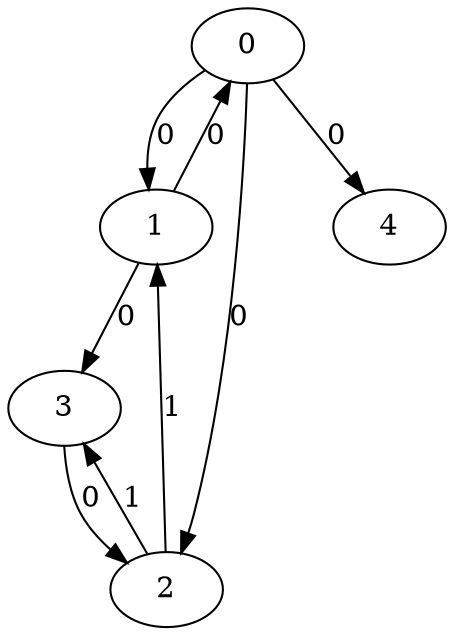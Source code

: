 // Source:901 Canonical: -1 0 0 -1 0 0 -1 -1 0 -1 -1 1 -1 1 -1 -1 -1 0 -1 -1 -1 -1 -1 -1 -1
digraph HRA_from_901_graph_000 {
  0 -> 1 [label="0"];
  0 -> 2 [label="0"];
  1 -> 0 [label="0"];
  1 -> 3 [label="0"];
  2 -> 1 [label="1"];
  2 -> 3 [label="1"];
  3 -> 2 [label="0"];
  0 -> 4 [label="0"];
}

// Source:901 Canonical: -1 0 0 -1 0 0 -1 -1 0 -1 -1 1 -1 1 -1 -1 -1 0 -1 -1 0 -1 -1 -1 -1
digraph HRA_from_901_graph_001 {
  0 -> 1 [label="0"];
  0 -> 2 [label="0"];
  1 -> 0 [label="0"];
  1 -> 3 [label="0"];
  2 -> 1 [label="1"];
  2 -> 3 [label="1"];
  3 -> 2 [label="0"];
  0 -> 4 [label="0"];
  4 -> 0 [label="0"];
}

// Source:901 Canonical: -1 0 0 -1 -1 0 -1 -1 0 0 -1 1 -1 1 -1 -1 -1 0 -1 -1 -1 -1 -1 -1 -1
digraph HRA_from_901_graph_002 {
  0 -> 1 [label="0"];
  0 -> 2 [label="0"];
  1 -> 0 [label="0"];
  1 -> 3 [label="0"];
  2 -> 1 [label="1"];
  2 -> 3 [label="1"];
  3 -> 2 [label="0"];
  1 -> 4 [label="0"];
}

// Source:901 Canonical: -1 0 0 -1 0 0 -1 -1 0 0 -1 1 -1 1 -1 -1 -1 0 -1 -1 -1 -1 -1 -1 -1
digraph HRA_from_901_graph_003 {
  0 -> 1 [label="0"];
  0 -> 2 [label="0"];
  1 -> 0 [label="0"];
  1 -> 3 [label="0"];
  2 -> 1 [label="1"];
  2 -> 3 [label="1"];
  3 -> 2 [label="0"];
  0 -> 4 [label="0"];
  1 -> 4 [label="0"];
}

// Source:901 Canonical: -1 0 0 -1 -1 0 -1 -1 0 0 -1 1 -1 1 -1 -1 -1 0 -1 -1 0 -1 -1 -1 -1
digraph HRA_from_901_graph_004 {
  0 -> 1 [label="0"];
  0 -> 2 [label="0"];
  1 -> 0 [label="0"];
  1 -> 3 [label="0"];
  2 -> 1 [label="1"];
  2 -> 3 [label="1"];
  3 -> 2 [label="0"];
  4 -> 0 [label="0"];
  1 -> 4 [label="0"];
}

// Source:901 Canonical: -1 0 0 -1 0 0 -1 -1 0 0 -1 1 -1 1 -1 -1 -1 0 -1 -1 0 -1 -1 -1 -1
digraph HRA_from_901_graph_005 {
  0 -> 1 [label="0"];
  0 -> 2 [label="0"];
  1 -> 0 [label="0"];
  1 -> 3 [label="0"];
  2 -> 1 [label="1"];
  2 -> 3 [label="1"];
  3 -> 2 [label="0"];
  0 -> 4 [label="0"];
  4 -> 0 [label="0"];
  1 -> 4 [label="0"];
}

// Source:901 Canonical: -1 0 0 -1 0 0 -1 -1 0 -1 -1 1 -1 1 -1 -1 -1 0 -1 -1 -1 0 -1 -1 -1
digraph HRA_from_901_graph_006 {
  0 -> 1 [label="0"];
  0 -> 2 [label="0"];
  1 -> 0 [label="0"];
  1 -> 3 [label="0"];
  2 -> 1 [label="1"];
  2 -> 3 [label="1"];
  3 -> 2 [label="0"];
  0 -> 4 [label="0"];
  4 -> 1 [label="0"];
}

// Source:901 Canonical: -1 0 0 -1 0 0 -1 -1 0 -1 -1 1 -1 1 -1 -1 -1 0 -1 -1 0 0 -1 -1 -1
digraph HRA_from_901_graph_007 {
  0 -> 1 [label="0"];
  0 -> 2 [label="0"];
  1 -> 0 [label="0"];
  1 -> 3 [label="0"];
  2 -> 1 [label="1"];
  2 -> 3 [label="1"];
  3 -> 2 [label="0"];
  0 -> 4 [label="0"];
  4 -> 0 [label="0"];
  4 -> 1 [label="0"];
}

// Source:901 Canonical: -1 0 0 -1 -1 0 -1 -1 0 0 -1 1 -1 1 -1 -1 -1 0 -1 -1 -1 0 -1 -1 -1
digraph HRA_from_901_graph_008 {
  0 -> 1 [label="0"];
  0 -> 2 [label="0"];
  1 -> 0 [label="0"];
  1 -> 3 [label="0"];
  2 -> 1 [label="1"];
  2 -> 3 [label="1"];
  3 -> 2 [label="0"];
  1 -> 4 [label="0"];
  4 -> 1 [label="0"];
}

// Source:901 Canonical: -1 0 0 -1 0 0 -1 -1 0 0 -1 1 -1 1 -1 -1 -1 0 -1 -1 -1 0 -1 -1 -1
digraph HRA_from_901_graph_009 {
  0 -> 1 [label="0"];
  0 -> 2 [label="0"];
  1 -> 0 [label="0"];
  1 -> 3 [label="0"];
  2 -> 1 [label="1"];
  2 -> 3 [label="1"];
  3 -> 2 [label="0"];
  0 -> 4 [label="0"];
  1 -> 4 [label="0"];
  4 -> 1 [label="0"];
}

// Source:901 Canonical: -1 0 0 -1 -1 0 -1 -1 0 0 -1 1 -1 1 -1 -1 -1 0 -1 -1 0 0 -1 -1 -1
digraph HRA_from_901_graph_010 {
  0 -> 1 [label="0"];
  0 -> 2 [label="0"];
  1 -> 0 [label="0"];
  1 -> 3 [label="0"];
  2 -> 1 [label="1"];
  2 -> 3 [label="1"];
  3 -> 2 [label="0"];
  4 -> 0 [label="0"];
  1 -> 4 [label="0"];
  4 -> 1 [label="0"];
}

// Source:901 Canonical: -1 0 0 -1 0 0 -1 -1 0 0 -1 1 -1 1 -1 -1 -1 0 -1 -1 0 0 -1 -1 -1
digraph HRA_from_901_graph_011 {
  0 -> 1 [label="0"];
  0 -> 2 [label="0"];
  1 -> 0 [label="0"];
  1 -> 3 [label="0"];
  2 -> 1 [label="1"];
  2 -> 3 [label="1"];
  3 -> 2 [label="0"];
  0 -> 4 [label="0"];
  4 -> 0 [label="0"];
  1 -> 4 [label="0"];
  4 -> 1 [label="0"];
}

// Source:901 Canonical: -1 0 0 -1 -1 0 -1 -1 0 -1 -1 1 -1 1 0 -1 -1 0 -1 -1 -1 -1 -1 -1 -1
digraph HRA_from_901_graph_012 {
  0 -> 1 [label="0"];
  0 -> 2 [label="0"];
  1 -> 0 [label="0"];
  1 -> 3 [label="0"];
  2 -> 1 [label="1"];
  2 -> 3 [label="1"];
  3 -> 2 [label="0"];
  2 -> 4 [label="0"];
}

// Source:901 Canonical: -1 0 0 -1 0 0 -1 -1 0 -1 -1 1 -1 1 0 -1 -1 0 -1 -1 -1 -1 -1 -1 -1
digraph HRA_from_901_graph_013 {
  0 -> 1 [label="0"];
  0 -> 2 [label="0"];
  1 -> 0 [label="0"];
  1 -> 3 [label="0"];
  2 -> 1 [label="1"];
  2 -> 3 [label="1"];
  3 -> 2 [label="0"];
  0 -> 4 [label="0"];
  2 -> 4 [label="0"];
}

// Source:901 Canonical: -1 0 0 -1 -1 0 -1 -1 0 -1 -1 1 -1 1 0 -1 -1 0 -1 -1 0 -1 -1 -1 -1
digraph HRA_from_901_graph_014 {
  0 -> 1 [label="0"];
  0 -> 2 [label="0"];
  1 -> 0 [label="0"];
  1 -> 3 [label="0"];
  2 -> 1 [label="1"];
  2 -> 3 [label="1"];
  3 -> 2 [label="0"];
  4 -> 0 [label="0"];
  2 -> 4 [label="0"];
}

// Source:901 Canonical: -1 0 0 -1 0 0 -1 -1 0 -1 -1 1 -1 1 0 -1 -1 0 -1 -1 0 -1 -1 -1 -1
digraph HRA_from_901_graph_015 {
  0 -> 1 [label="0"];
  0 -> 2 [label="0"];
  1 -> 0 [label="0"];
  1 -> 3 [label="0"];
  2 -> 1 [label="1"];
  2 -> 3 [label="1"];
  3 -> 2 [label="0"];
  0 -> 4 [label="0"];
  4 -> 0 [label="0"];
  2 -> 4 [label="0"];
}

// Source:901 Canonical: -1 0 0 -1 -1 0 -1 -1 0 0 -1 1 -1 1 0 -1 -1 0 -1 -1 -1 -1 -1 -1 -1
digraph HRA_from_901_graph_016 {
  0 -> 1 [label="0"];
  0 -> 2 [label="0"];
  1 -> 0 [label="0"];
  1 -> 3 [label="0"];
  2 -> 1 [label="1"];
  2 -> 3 [label="1"];
  3 -> 2 [label="0"];
  1 -> 4 [label="0"];
  2 -> 4 [label="0"];
}

// Source:901 Canonical: -1 0 0 -1 0 0 -1 -1 0 0 -1 1 -1 1 0 -1 -1 0 -1 -1 -1 -1 -1 -1 -1
digraph HRA_from_901_graph_017 {
  0 -> 1 [label="0"];
  0 -> 2 [label="0"];
  1 -> 0 [label="0"];
  1 -> 3 [label="0"];
  2 -> 1 [label="1"];
  2 -> 3 [label="1"];
  3 -> 2 [label="0"];
  0 -> 4 [label="0"];
  1 -> 4 [label="0"];
  2 -> 4 [label="0"];
}

// Source:901 Canonical: -1 0 0 -1 -1 0 -1 -1 0 0 -1 1 -1 1 0 -1 -1 0 -1 -1 0 -1 -1 -1 -1
digraph HRA_from_901_graph_018 {
  0 -> 1 [label="0"];
  0 -> 2 [label="0"];
  1 -> 0 [label="0"];
  1 -> 3 [label="0"];
  2 -> 1 [label="1"];
  2 -> 3 [label="1"];
  3 -> 2 [label="0"];
  4 -> 0 [label="0"];
  1 -> 4 [label="0"];
  2 -> 4 [label="0"];
}

// Source:901 Canonical: -1 0 0 -1 0 0 -1 -1 0 0 -1 1 -1 1 0 -1 -1 0 -1 -1 0 -1 -1 -1 -1
digraph HRA_from_901_graph_019 {
  0 -> 1 [label="0"];
  0 -> 2 [label="0"];
  1 -> 0 [label="0"];
  1 -> 3 [label="0"];
  2 -> 1 [label="1"];
  2 -> 3 [label="1"];
  3 -> 2 [label="0"];
  0 -> 4 [label="0"];
  4 -> 0 [label="0"];
  1 -> 4 [label="0"];
  2 -> 4 [label="0"];
}

// Source:901 Canonical: -1 0 0 -1 -1 0 -1 -1 0 -1 -1 1 -1 1 0 -1 -1 0 -1 -1 -1 0 -1 -1 -1
digraph HRA_from_901_graph_020 {
  0 -> 1 [label="0"];
  0 -> 2 [label="0"];
  1 -> 0 [label="0"];
  1 -> 3 [label="0"];
  2 -> 1 [label="1"];
  2 -> 3 [label="1"];
  3 -> 2 [label="0"];
  4 -> 1 [label="0"];
  2 -> 4 [label="0"];
}

// Source:901 Canonical: -1 0 0 -1 0 0 -1 -1 0 -1 -1 1 -1 1 0 -1 -1 0 -1 -1 -1 0 -1 -1 -1
digraph HRA_from_901_graph_021 {
  0 -> 1 [label="0"];
  0 -> 2 [label="0"];
  1 -> 0 [label="0"];
  1 -> 3 [label="0"];
  2 -> 1 [label="1"];
  2 -> 3 [label="1"];
  3 -> 2 [label="0"];
  0 -> 4 [label="0"];
  4 -> 1 [label="0"];
  2 -> 4 [label="0"];
}

// Source:901 Canonical: -1 0 0 -1 -1 0 -1 -1 0 -1 -1 1 -1 1 0 -1 -1 0 -1 -1 0 0 -1 -1 -1
digraph HRA_from_901_graph_022 {
  0 -> 1 [label="0"];
  0 -> 2 [label="0"];
  1 -> 0 [label="0"];
  1 -> 3 [label="0"];
  2 -> 1 [label="1"];
  2 -> 3 [label="1"];
  3 -> 2 [label="0"];
  4 -> 0 [label="0"];
  4 -> 1 [label="0"];
  2 -> 4 [label="0"];
}

// Source:901 Canonical: -1 0 0 -1 0 0 -1 -1 0 -1 -1 1 -1 1 0 -1 -1 0 -1 -1 0 0 -1 -1 -1
digraph HRA_from_901_graph_023 {
  0 -> 1 [label="0"];
  0 -> 2 [label="0"];
  1 -> 0 [label="0"];
  1 -> 3 [label="0"];
  2 -> 1 [label="1"];
  2 -> 3 [label="1"];
  3 -> 2 [label="0"];
  0 -> 4 [label="0"];
  4 -> 0 [label="0"];
  4 -> 1 [label="0"];
  2 -> 4 [label="0"];
}

// Source:901 Canonical: -1 0 0 -1 -1 0 -1 -1 0 0 -1 1 -1 1 0 -1 -1 0 -1 -1 -1 0 -1 -1 -1
digraph HRA_from_901_graph_024 {
  0 -> 1 [label="0"];
  0 -> 2 [label="0"];
  1 -> 0 [label="0"];
  1 -> 3 [label="0"];
  2 -> 1 [label="1"];
  2 -> 3 [label="1"];
  3 -> 2 [label="0"];
  1 -> 4 [label="0"];
  4 -> 1 [label="0"];
  2 -> 4 [label="0"];
}

// Source:901 Canonical: -1 0 0 -1 0 0 -1 -1 0 0 -1 1 -1 1 0 -1 -1 0 -1 -1 -1 0 -1 -1 -1
digraph HRA_from_901_graph_025 {
  0 -> 1 [label="0"];
  0 -> 2 [label="0"];
  1 -> 0 [label="0"];
  1 -> 3 [label="0"];
  2 -> 1 [label="1"];
  2 -> 3 [label="1"];
  3 -> 2 [label="0"];
  0 -> 4 [label="0"];
  1 -> 4 [label="0"];
  4 -> 1 [label="0"];
  2 -> 4 [label="0"];
}

// Source:901 Canonical: -1 0 0 -1 -1 0 -1 -1 0 0 -1 1 -1 1 0 -1 -1 0 -1 -1 0 0 -1 -1 -1
digraph HRA_from_901_graph_026 {
  0 -> 1 [label="0"];
  0 -> 2 [label="0"];
  1 -> 0 [label="0"];
  1 -> 3 [label="0"];
  2 -> 1 [label="1"];
  2 -> 3 [label="1"];
  3 -> 2 [label="0"];
  4 -> 0 [label="0"];
  1 -> 4 [label="0"];
  4 -> 1 [label="0"];
  2 -> 4 [label="0"];
}

// Source:901 Canonical: -1 0 0 -1 0 0 -1 -1 0 0 -1 1 -1 1 0 -1 -1 0 -1 -1 0 0 -1 -1 -1
digraph HRA_from_901_graph_027 {
  0 -> 1 [label="0"];
  0 -> 2 [label="0"];
  1 -> 0 [label="0"];
  1 -> 3 [label="0"];
  2 -> 1 [label="1"];
  2 -> 3 [label="1"];
  3 -> 2 [label="0"];
  0 -> 4 [label="0"];
  4 -> 0 [label="0"];
  1 -> 4 [label="0"];
  4 -> 1 [label="0"];
  2 -> 4 [label="0"];
}

// Source:901 Canonical: -1 0 0 -1 0 0 -1 -1 0 -1 -1 1 -1 1 -1 -1 -1 0 -1 -1 -1 -1 0 -1 -1
digraph HRA_from_901_graph_028 {
  0 -> 1 [label="0"];
  0 -> 2 [label="0"];
  1 -> 0 [label="0"];
  1 -> 3 [label="0"];
  2 -> 1 [label="1"];
  2 -> 3 [label="1"];
  3 -> 2 [label="0"];
  0 -> 4 [label="0"];
  4 -> 2 [label="0"];
}

// Source:901 Canonical: -1 0 0 -1 0 0 -1 -1 0 -1 -1 1 -1 1 -1 -1 -1 0 -1 -1 0 -1 0 -1 -1
digraph HRA_from_901_graph_029 {
  0 -> 1 [label="0"];
  0 -> 2 [label="0"];
  1 -> 0 [label="0"];
  1 -> 3 [label="0"];
  2 -> 1 [label="1"];
  2 -> 3 [label="1"];
  3 -> 2 [label="0"];
  0 -> 4 [label="0"];
  4 -> 0 [label="0"];
  4 -> 2 [label="0"];
}

// Source:901 Canonical: -1 0 0 -1 -1 0 -1 -1 0 0 -1 1 -1 1 -1 -1 -1 0 -1 -1 -1 -1 0 -1 -1
digraph HRA_from_901_graph_030 {
  0 -> 1 [label="0"];
  0 -> 2 [label="0"];
  1 -> 0 [label="0"];
  1 -> 3 [label="0"];
  2 -> 1 [label="1"];
  2 -> 3 [label="1"];
  3 -> 2 [label="0"];
  1 -> 4 [label="0"];
  4 -> 2 [label="0"];
}

// Source:901 Canonical: -1 0 0 -1 0 0 -1 -1 0 0 -1 1 -1 1 -1 -1 -1 0 -1 -1 -1 -1 0 -1 -1
digraph HRA_from_901_graph_031 {
  0 -> 1 [label="0"];
  0 -> 2 [label="0"];
  1 -> 0 [label="0"];
  1 -> 3 [label="0"];
  2 -> 1 [label="1"];
  2 -> 3 [label="1"];
  3 -> 2 [label="0"];
  0 -> 4 [label="0"];
  1 -> 4 [label="0"];
  4 -> 2 [label="0"];
}

// Source:901 Canonical: -1 0 0 -1 -1 0 -1 -1 0 0 -1 1 -1 1 -1 -1 -1 0 -1 -1 0 -1 0 -1 -1
digraph HRA_from_901_graph_032 {
  0 -> 1 [label="0"];
  0 -> 2 [label="0"];
  1 -> 0 [label="0"];
  1 -> 3 [label="0"];
  2 -> 1 [label="1"];
  2 -> 3 [label="1"];
  3 -> 2 [label="0"];
  4 -> 0 [label="0"];
  1 -> 4 [label="0"];
  4 -> 2 [label="0"];
}

// Source:901 Canonical: -1 0 0 -1 0 0 -1 -1 0 0 -1 1 -1 1 -1 -1 -1 0 -1 -1 0 -1 0 -1 -1
digraph HRA_from_901_graph_033 {
  0 -> 1 [label="0"];
  0 -> 2 [label="0"];
  1 -> 0 [label="0"];
  1 -> 3 [label="0"];
  2 -> 1 [label="1"];
  2 -> 3 [label="1"];
  3 -> 2 [label="0"];
  0 -> 4 [label="0"];
  4 -> 0 [label="0"];
  1 -> 4 [label="0"];
  4 -> 2 [label="0"];
}

// Source:901 Canonical: -1 0 0 -1 0 0 -1 -1 0 -1 -1 1 -1 1 -1 -1 -1 0 -1 -1 -1 0 0 -1 -1
digraph HRA_from_901_graph_034 {
  0 -> 1 [label="0"];
  0 -> 2 [label="0"];
  1 -> 0 [label="0"];
  1 -> 3 [label="0"];
  2 -> 1 [label="1"];
  2 -> 3 [label="1"];
  3 -> 2 [label="0"];
  0 -> 4 [label="0"];
  4 -> 1 [label="0"];
  4 -> 2 [label="0"];
}

// Source:901 Canonical: -1 0 0 -1 0 0 -1 -1 0 -1 -1 1 -1 1 -1 -1 -1 0 -1 -1 0 0 0 -1 -1
digraph HRA_from_901_graph_035 {
  0 -> 1 [label="0"];
  0 -> 2 [label="0"];
  1 -> 0 [label="0"];
  1 -> 3 [label="0"];
  2 -> 1 [label="1"];
  2 -> 3 [label="1"];
  3 -> 2 [label="0"];
  0 -> 4 [label="0"];
  4 -> 0 [label="0"];
  4 -> 1 [label="0"];
  4 -> 2 [label="0"];
}

// Source:901 Canonical: -1 0 0 -1 -1 0 -1 -1 0 0 -1 1 -1 1 -1 -1 -1 0 -1 -1 -1 0 0 -1 -1
digraph HRA_from_901_graph_036 {
  0 -> 1 [label="0"];
  0 -> 2 [label="0"];
  1 -> 0 [label="0"];
  1 -> 3 [label="0"];
  2 -> 1 [label="1"];
  2 -> 3 [label="1"];
  3 -> 2 [label="0"];
  1 -> 4 [label="0"];
  4 -> 1 [label="0"];
  4 -> 2 [label="0"];
}

// Source:901 Canonical: -1 0 0 -1 0 0 -1 -1 0 0 -1 1 -1 1 -1 -1 -1 0 -1 -1 -1 0 0 -1 -1
digraph HRA_from_901_graph_037 {
  0 -> 1 [label="0"];
  0 -> 2 [label="0"];
  1 -> 0 [label="0"];
  1 -> 3 [label="0"];
  2 -> 1 [label="1"];
  2 -> 3 [label="1"];
  3 -> 2 [label="0"];
  0 -> 4 [label="0"];
  1 -> 4 [label="0"];
  4 -> 1 [label="0"];
  4 -> 2 [label="0"];
}

// Source:901 Canonical: -1 0 0 -1 -1 0 -1 -1 0 0 -1 1 -1 1 -1 -1 -1 0 -1 -1 0 0 0 -1 -1
digraph HRA_from_901_graph_038 {
  0 -> 1 [label="0"];
  0 -> 2 [label="0"];
  1 -> 0 [label="0"];
  1 -> 3 [label="0"];
  2 -> 1 [label="1"];
  2 -> 3 [label="1"];
  3 -> 2 [label="0"];
  4 -> 0 [label="0"];
  1 -> 4 [label="0"];
  4 -> 1 [label="0"];
  4 -> 2 [label="0"];
}

// Source:901 Canonical: -1 0 0 -1 0 0 -1 -1 0 0 -1 1 -1 1 -1 -1 -1 0 -1 -1 0 0 0 -1 -1
digraph HRA_from_901_graph_039 {
  0 -> 1 [label="0"];
  0 -> 2 [label="0"];
  1 -> 0 [label="0"];
  1 -> 3 [label="0"];
  2 -> 1 [label="1"];
  2 -> 3 [label="1"];
  3 -> 2 [label="0"];
  0 -> 4 [label="0"];
  4 -> 0 [label="0"];
  1 -> 4 [label="0"];
  4 -> 1 [label="0"];
  4 -> 2 [label="0"];
}

// Source:901 Canonical: -1 0 0 -1 -1 0 -1 -1 0 -1 -1 1 -1 1 0 -1 -1 0 -1 -1 -1 -1 0 -1 -1
digraph HRA_from_901_graph_040 {
  0 -> 1 [label="0"];
  0 -> 2 [label="0"];
  1 -> 0 [label="0"];
  1 -> 3 [label="0"];
  2 -> 1 [label="1"];
  2 -> 3 [label="1"];
  3 -> 2 [label="0"];
  2 -> 4 [label="0"];
  4 -> 2 [label="0"];
}

// Source:901 Canonical: -1 0 0 -1 0 0 -1 -1 0 -1 -1 1 -1 1 0 -1 -1 0 -1 -1 -1 -1 0 -1 -1
digraph HRA_from_901_graph_041 {
  0 -> 1 [label="0"];
  0 -> 2 [label="0"];
  1 -> 0 [label="0"];
  1 -> 3 [label="0"];
  2 -> 1 [label="1"];
  2 -> 3 [label="1"];
  3 -> 2 [label="0"];
  0 -> 4 [label="0"];
  2 -> 4 [label="0"];
  4 -> 2 [label="0"];
}

// Source:901 Canonical: -1 0 0 -1 -1 0 -1 -1 0 -1 -1 1 -1 1 0 -1 -1 0 -1 -1 0 -1 0 -1 -1
digraph HRA_from_901_graph_042 {
  0 -> 1 [label="0"];
  0 -> 2 [label="0"];
  1 -> 0 [label="0"];
  1 -> 3 [label="0"];
  2 -> 1 [label="1"];
  2 -> 3 [label="1"];
  3 -> 2 [label="0"];
  4 -> 0 [label="0"];
  2 -> 4 [label="0"];
  4 -> 2 [label="0"];
}

// Source:901 Canonical: -1 0 0 -1 0 0 -1 -1 0 -1 -1 1 -1 1 0 -1 -1 0 -1 -1 0 -1 0 -1 -1
digraph HRA_from_901_graph_043 {
  0 -> 1 [label="0"];
  0 -> 2 [label="0"];
  1 -> 0 [label="0"];
  1 -> 3 [label="0"];
  2 -> 1 [label="1"];
  2 -> 3 [label="1"];
  3 -> 2 [label="0"];
  0 -> 4 [label="0"];
  4 -> 0 [label="0"];
  2 -> 4 [label="0"];
  4 -> 2 [label="0"];
}

// Source:901 Canonical: -1 0 0 -1 -1 0 -1 -1 0 0 -1 1 -1 1 0 -1 -1 0 -1 -1 -1 -1 0 -1 -1
digraph HRA_from_901_graph_044 {
  0 -> 1 [label="0"];
  0 -> 2 [label="0"];
  1 -> 0 [label="0"];
  1 -> 3 [label="0"];
  2 -> 1 [label="1"];
  2 -> 3 [label="1"];
  3 -> 2 [label="0"];
  1 -> 4 [label="0"];
  2 -> 4 [label="0"];
  4 -> 2 [label="0"];
}

// Source:901 Canonical: -1 0 0 -1 0 0 -1 -1 0 0 -1 1 -1 1 0 -1 -1 0 -1 -1 -1 -1 0 -1 -1
digraph HRA_from_901_graph_045 {
  0 -> 1 [label="0"];
  0 -> 2 [label="0"];
  1 -> 0 [label="0"];
  1 -> 3 [label="0"];
  2 -> 1 [label="1"];
  2 -> 3 [label="1"];
  3 -> 2 [label="0"];
  0 -> 4 [label="0"];
  1 -> 4 [label="0"];
  2 -> 4 [label="0"];
  4 -> 2 [label="0"];
}

// Source:901 Canonical: -1 0 0 -1 -1 0 -1 -1 0 0 -1 1 -1 1 0 -1 -1 0 -1 -1 0 -1 0 -1 -1
digraph HRA_from_901_graph_046 {
  0 -> 1 [label="0"];
  0 -> 2 [label="0"];
  1 -> 0 [label="0"];
  1 -> 3 [label="0"];
  2 -> 1 [label="1"];
  2 -> 3 [label="1"];
  3 -> 2 [label="0"];
  4 -> 0 [label="0"];
  1 -> 4 [label="0"];
  2 -> 4 [label="0"];
  4 -> 2 [label="0"];
}

// Source:901 Canonical: -1 0 0 -1 0 0 -1 -1 0 0 -1 1 -1 1 0 -1 -1 0 -1 -1 0 -1 0 -1 -1
digraph HRA_from_901_graph_047 {
  0 -> 1 [label="0"];
  0 -> 2 [label="0"];
  1 -> 0 [label="0"];
  1 -> 3 [label="0"];
  2 -> 1 [label="1"];
  2 -> 3 [label="1"];
  3 -> 2 [label="0"];
  0 -> 4 [label="0"];
  4 -> 0 [label="0"];
  1 -> 4 [label="0"];
  2 -> 4 [label="0"];
  4 -> 2 [label="0"];
}

// Source:901 Canonical: -1 0 0 -1 -1 0 -1 -1 0 -1 -1 1 -1 1 0 -1 -1 0 -1 -1 -1 0 0 -1 -1
digraph HRA_from_901_graph_048 {
  0 -> 1 [label="0"];
  0 -> 2 [label="0"];
  1 -> 0 [label="0"];
  1 -> 3 [label="0"];
  2 -> 1 [label="1"];
  2 -> 3 [label="1"];
  3 -> 2 [label="0"];
  4 -> 1 [label="0"];
  2 -> 4 [label="0"];
  4 -> 2 [label="0"];
}

// Source:901 Canonical: -1 0 0 -1 0 0 -1 -1 0 -1 -1 1 -1 1 0 -1 -1 0 -1 -1 -1 0 0 -1 -1
digraph HRA_from_901_graph_049 {
  0 -> 1 [label="0"];
  0 -> 2 [label="0"];
  1 -> 0 [label="0"];
  1 -> 3 [label="0"];
  2 -> 1 [label="1"];
  2 -> 3 [label="1"];
  3 -> 2 [label="0"];
  0 -> 4 [label="0"];
  4 -> 1 [label="0"];
  2 -> 4 [label="0"];
  4 -> 2 [label="0"];
}

// Source:901 Canonical: -1 0 0 -1 -1 0 -1 -1 0 -1 -1 1 -1 1 0 -1 -1 0 -1 -1 0 0 0 -1 -1
digraph HRA_from_901_graph_050 {
  0 -> 1 [label="0"];
  0 -> 2 [label="0"];
  1 -> 0 [label="0"];
  1 -> 3 [label="0"];
  2 -> 1 [label="1"];
  2 -> 3 [label="1"];
  3 -> 2 [label="0"];
  4 -> 0 [label="0"];
  4 -> 1 [label="0"];
  2 -> 4 [label="0"];
  4 -> 2 [label="0"];
}

// Source:901 Canonical: -1 0 0 -1 0 0 -1 -1 0 -1 -1 1 -1 1 0 -1 -1 0 -1 -1 0 0 0 -1 -1
digraph HRA_from_901_graph_051 {
  0 -> 1 [label="0"];
  0 -> 2 [label="0"];
  1 -> 0 [label="0"];
  1 -> 3 [label="0"];
  2 -> 1 [label="1"];
  2 -> 3 [label="1"];
  3 -> 2 [label="0"];
  0 -> 4 [label="0"];
  4 -> 0 [label="0"];
  4 -> 1 [label="0"];
  2 -> 4 [label="0"];
  4 -> 2 [label="0"];
}

// Source:901 Canonical: -1 0 0 -1 -1 0 -1 -1 0 0 -1 1 -1 1 0 -1 -1 0 -1 -1 -1 0 0 -1 -1
digraph HRA_from_901_graph_052 {
  0 -> 1 [label="0"];
  0 -> 2 [label="0"];
  1 -> 0 [label="0"];
  1 -> 3 [label="0"];
  2 -> 1 [label="1"];
  2 -> 3 [label="1"];
  3 -> 2 [label="0"];
  1 -> 4 [label="0"];
  4 -> 1 [label="0"];
  2 -> 4 [label="0"];
  4 -> 2 [label="0"];
}

// Source:901 Canonical: -1 0 0 -1 0 0 -1 -1 0 0 -1 1 -1 1 0 -1 -1 0 -1 -1 -1 0 0 -1 -1
digraph HRA_from_901_graph_053 {
  0 -> 1 [label="0"];
  0 -> 2 [label="0"];
  1 -> 0 [label="0"];
  1 -> 3 [label="0"];
  2 -> 1 [label="1"];
  2 -> 3 [label="1"];
  3 -> 2 [label="0"];
  0 -> 4 [label="0"];
  1 -> 4 [label="0"];
  4 -> 1 [label="0"];
  2 -> 4 [label="0"];
  4 -> 2 [label="0"];
}

// Source:901 Canonical: -1 0 0 -1 -1 0 -1 -1 0 0 -1 1 -1 1 0 -1 -1 0 -1 -1 0 0 0 -1 -1
digraph HRA_from_901_graph_054 {
  0 -> 1 [label="0"];
  0 -> 2 [label="0"];
  1 -> 0 [label="0"];
  1 -> 3 [label="0"];
  2 -> 1 [label="1"];
  2 -> 3 [label="1"];
  3 -> 2 [label="0"];
  4 -> 0 [label="0"];
  1 -> 4 [label="0"];
  4 -> 1 [label="0"];
  2 -> 4 [label="0"];
  4 -> 2 [label="0"];
}

// Source:901 Canonical: -1 0 0 -1 0 0 -1 -1 0 0 -1 1 -1 1 0 -1 -1 0 -1 -1 0 0 0 -1 -1
digraph HRA_from_901_graph_055 {
  0 -> 1 [label="0"];
  0 -> 2 [label="0"];
  1 -> 0 [label="0"];
  1 -> 3 [label="0"];
  2 -> 1 [label="1"];
  2 -> 3 [label="1"];
  3 -> 2 [label="0"];
  0 -> 4 [label="0"];
  4 -> 0 [label="0"];
  1 -> 4 [label="0"];
  4 -> 1 [label="0"];
  2 -> 4 [label="0"];
  4 -> 2 [label="0"];
}

// Source:901 Canonical: -1 0 0 -1 -1 0 -1 -1 0 -1 -1 1 -1 1 -1 -1 -1 0 -1 0 -1 -1 -1 -1 -1
digraph HRA_from_901_graph_056 {
  0 -> 1 [label="0"];
  0 -> 2 [label="0"];
  1 -> 0 [label="0"];
  1 -> 3 [label="0"];
  2 -> 1 [label="1"];
  2 -> 3 [label="1"];
  3 -> 2 [label="0"];
  3 -> 4 [label="0"];
}

// Source:901 Canonical: -1 0 0 -1 0 0 -1 -1 0 -1 -1 1 -1 1 -1 -1 -1 0 -1 0 -1 -1 -1 -1 -1
digraph HRA_from_901_graph_057 {
  0 -> 1 [label="0"];
  0 -> 2 [label="0"];
  1 -> 0 [label="0"];
  1 -> 3 [label="0"];
  2 -> 1 [label="1"];
  2 -> 3 [label="1"];
  3 -> 2 [label="0"];
  0 -> 4 [label="0"];
  3 -> 4 [label="0"];
}

// Source:901 Canonical: -1 0 0 -1 -1 0 -1 -1 0 -1 -1 1 -1 1 -1 -1 -1 0 -1 0 0 -1 -1 -1 -1
digraph HRA_from_901_graph_058 {
  0 -> 1 [label="0"];
  0 -> 2 [label="0"];
  1 -> 0 [label="0"];
  1 -> 3 [label="0"];
  2 -> 1 [label="1"];
  2 -> 3 [label="1"];
  3 -> 2 [label="0"];
  4 -> 0 [label="0"];
  3 -> 4 [label="0"];
}

// Source:901 Canonical: -1 0 0 -1 0 0 -1 -1 0 -1 -1 1 -1 1 -1 -1 -1 0 -1 0 0 -1 -1 -1 -1
digraph HRA_from_901_graph_059 {
  0 -> 1 [label="0"];
  0 -> 2 [label="0"];
  1 -> 0 [label="0"];
  1 -> 3 [label="0"];
  2 -> 1 [label="1"];
  2 -> 3 [label="1"];
  3 -> 2 [label="0"];
  0 -> 4 [label="0"];
  4 -> 0 [label="0"];
  3 -> 4 [label="0"];
}

// Source:901 Canonical: -1 0 0 -1 -1 0 -1 -1 0 0 -1 1 -1 1 -1 -1 -1 0 -1 0 -1 -1 -1 -1 -1
digraph HRA_from_901_graph_060 {
  0 -> 1 [label="0"];
  0 -> 2 [label="0"];
  1 -> 0 [label="0"];
  1 -> 3 [label="0"];
  2 -> 1 [label="1"];
  2 -> 3 [label="1"];
  3 -> 2 [label="0"];
  1 -> 4 [label="0"];
  3 -> 4 [label="0"];
}

// Source:901 Canonical: -1 0 0 -1 0 0 -1 -1 0 0 -1 1 -1 1 -1 -1 -1 0 -1 0 -1 -1 -1 -1 -1
digraph HRA_from_901_graph_061 {
  0 -> 1 [label="0"];
  0 -> 2 [label="0"];
  1 -> 0 [label="0"];
  1 -> 3 [label="0"];
  2 -> 1 [label="1"];
  2 -> 3 [label="1"];
  3 -> 2 [label="0"];
  0 -> 4 [label="0"];
  1 -> 4 [label="0"];
  3 -> 4 [label="0"];
}

// Source:901 Canonical: -1 0 0 -1 -1 0 -1 -1 0 0 -1 1 -1 1 -1 -1 -1 0 -1 0 0 -1 -1 -1 -1
digraph HRA_from_901_graph_062 {
  0 -> 1 [label="0"];
  0 -> 2 [label="0"];
  1 -> 0 [label="0"];
  1 -> 3 [label="0"];
  2 -> 1 [label="1"];
  2 -> 3 [label="1"];
  3 -> 2 [label="0"];
  4 -> 0 [label="0"];
  1 -> 4 [label="0"];
  3 -> 4 [label="0"];
}

// Source:901 Canonical: -1 0 0 -1 0 0 -1 -1 0 0 -1 1 -1 1 -1 -1 -1 0 -1 0 0 -1 -1 -1 -1
digraph HRA_from_901_graph_063 {
  0 -> 1 [label="0"];
  0 -> 2 [label="0"];
  1 -> 0 [label="0"];
  1 -> 3 [label="0"];
  2 -> 1 [label="1"];
  2 -> 3 [label="1"];
  3 -> 2 [label="0"];
  0 -> 4 [label="0"];
  4 -> 0 [label="0"];
  1 -> 4 [label="0"];
  3 -> 4 [label="0"];
}

// Source:901 Canonical: -1 0 0 -1 -1 0 -1 -1 0 -1 -1 1 -1 1 -1 -1 -1 0 -1 0 -1 0 -1 -1 -1
digraph HRA_from_901_graph_064 {
  0 -> 1 [label="0"];
  0 -> 2 [label="0"];
  1 -> 0 [label="0"];
  1 -> 3 [label="0"];
  2 -> 1 [label="1"];
  2 -> 3 [label="1"];
  3 -> 2 [label="0"];
  4 -> 1 [label="0"];
  3 -> 4 [label="0"];
}

// Source:901 Canonical: -1 0 0 -1 0 0 -1 -1 0 -1 -1 1 -1 1 -1 -1 -1 0 -1 0 -1 0 -1 -1 -1
digraph HRA_from_901_graph_065 {
  0 -> 1 [label="0"];
  0 -> 2 [label="0"];
  1 -> 0 [label="0"];
  1 -> 3 [label="0"];
  2 -> 1 [label="1"];
  2 -> 3 [label="1"];
  3 -> 2 [label="0"];
  0 -> 4 [label="0"];
  4 -> 1 [label="0"];
  3 -> 4 [label="0"];
}

// Source:901 Canonical: -1 0 0 -1 -1 0 -1 -1 0 -1 -1 1 -1 1 -1 -1 -1 0 -1 0 0 0 -1 -1 -1
digraph HRA_from_901_graph_066 {
  0 -> 1 [label="0"];
  0 -> 2 [label="0"];
  1 -> 0 [label="0"];
  1 -> 3 [label="0"];
  2 -> 1 [label="1"];
  2 -> 3 [label="1"];
  3 -> 2 [label="0"];
  4 -> 0 [label="0"];
  4 -> 1 [label="0"];
  3 -> 4 [label="0"];
}

// Source:901 Canonical: -1 0 0 -1 0 0 -1 -1 0 -1 -1 1 -1 1 -1 -1 -1 0 -1 0 0 0 -1 -1 -1
digraph HRA_from_901_graph_067 {
  0 -> 1 [label="0"];
  0 -> 2 [label="0"];
  1 -> 0 [label="0"];
  1 -> 3 [label="0"];
  2 -> 1 [label="1"];
  2 -> 3 [label="1"];
  3 -> 2 [label="0"];
  0 -> 4 [label="0"];
  4 -> 0 [label="0"];
  4 -> 1 [label="0"];
  3 -> 4 [label="0"];
}

// Source:901 Canonical: -1 0 0 -1 -1 0 -1 -1 0 0 -1 1 -1 1 -1 -1 -1 0 -1 0 -1 0 -1 -1 -1
digraph HRA_from_901_graph_068 {
  0 -> 1 [label="0"];
  0 -> 2 [label="0"];
  1 -> 0 [label="0"];
  1 -> 3 [label="0"];
  2 -> 1 [label="1"];
  2 -> 3 [label="1"];
  3 -> 2 [label="0"];
  1 -> 4 [label="0"];
  4 -> 1 [label="0"];
  3 -> 4 [label="0"];
}

// Source:901 Canonical: -1 0 0 -1 0 0 -1 -1 0 0 -1 1 -1 1 -1 -1 -1 0 -1 0 -1 0 -1 -1 -1
digraph HRA_from_901_graph_069 {
  0 -> 1 [label="0"];
  0 -> 2 [label="0"];
  1 -> 0 [label="0"];
  1 -> 3 [label="0"];
  2 -> 1 [label="1"];
  2 -> 3 [label="1"];
  3 -> 2 [label="0"];
  0 -> 4 [label="0"];
  1 -> 4 [label="0"];
  4 -> 1 [label="0"];
  3 -> 4 [label="0"];
}

// Source:901 Canonical: -1 0 0 -1 -1 0 -1 -1 0 0 -1 1 -1 1 -1 -1 -1 0 -1 0 0 0 -1 -1 -1
digraph HRA_from_901_graph_070 {
  0 -> 1 [label="0"];
  0 -> 2 [label="0"];
  1 -> 0 [label="0"];
  1 -> 3 [label="0"];
  2 -> 1 [label="1"];
  2 -> 3 [label="1"];
  3 -> 2 [label="0"];
  4 -> 0 [label="0"];
  1 -> 4 [label="0"];
  4 -> 1 [label="0"];
  3 -> 4 [label="0"];
}

// Source:901 Canonical: -1 0 0 -1 0 0 -1 -1 0 0 -1 1 -1 1 -1 -1 -1 0 -1 0 0 0 -1 -1 -1
digraph HRA_from_901_graph_071 {
  0 -> 1 [label="0"];
  0 -> 2 [label="0"];
  1 -> 0 [label="0"];
  1 -> 3 [label="0"];
  2 -> 1 [label="1"];
  2 -> 3 [label="1"];
  3 -> 2 [label="0"];
  0 -> 4 [label="0"];
  4 -> 0 [label="0"];
  1 -> 4 [label="0"];
  4 -> 1 [label="0"];
  3 -> 4 [label="0"];
}

// Source:901 Canonical: -1 0 0 -1 -1 0 -1 -1 0 -1 -1 1 -1 1 0 -1 -1 0 -1 0 -1 -1 -1 -1 -1
digraph HRA_from_901_graph_072 {
  0 -> 1 [label="0"];
  0 -> 2 [label="0"];
  1 -> 0 [label="0"];
  1 -> 3 [label="0"];
  2 -> 1 [label="1"];
  2 -> 3 [label="1"];
  3 -> 2 [label="0"];
  2 -> 4 [label="0"];
  3 -> 4 [label="0"];
}

// Source:901 Canonical: -1 0 0 -1 0 0 -1 -1 0 -1 -1 1 -1 1 0 -1 -1 0 -1 0 -1 -1 -1 -1 -1
digraph HRA_from_901_graph_073 {
  0 -> 1 [label="0"];
  0 -> 2 [label="0"];
  1 -> 0 [label="0"];
  1 -> 3 [label="0"];
  2 -> 1 [label="1"];
  2 -> 3 [label="1"];
  3 -> 2 [label="0"];
  0 -> 4 [label="0"];
  2 -> 4 [label="0"];
  3 -> 4 [label="0"];
}

// Source:901 Canonical: -1 0 0 -1 -1 0 -1 -1 0 -1 -1 1 -1 1 0 -1 -1 0 -1 0 0 -1 -1 -1 -1
digraph HRA_from_901_graph_074 {
  0 -> 1 [label="0"];
  0 -> 2 [label="0"];
  1 -> 0 [label="0"];
  1 -> 3 [label="0"];
  2 -> 1 [label="1"];
  2 -> 3 [label="1"];
  3 -> 2 [label="0"];
  4 -> 0 [label="0"];
  2 -> 4 [label="0"];
  3 -> 4 [label="0"];
}

// Source:901 Canonical: -1 0 0 -1 0 0 -1 -1 0 -1 -1 1 -1 1 0 -1 -1 0 -1 0 0 -1 -1 -1 -1
digraph HRA_from_901_graph_075 {
  0 -> 1 [label="0"];
  0 -> 2 [label="0"];
  1 -> 0 [label="0"];
  1 -> 3 [label="0"];
  2 -> 1 [label="1"];
  2 -> 3 [label="1"];
  3 -> 2 [label="0"];
  0 -> 4 [label="0"];
  4 -> 0 [label="0"];
  2 -> 4 [label="0"];
  3 -> 4 [label="0"];
}

// Source:901 Canonical: -1 0 0 -1 -1 0 -1 -1 0 0 -1 1 -1 1 0 -1 -1 0 -1 0 -1 -1 -1 -1 -1
digraph HRA_from_901_graph_076 {
  0 -> 1 [label="0"];
  0 -> 2 [label="0"];
  1 -> 0 [label="0"];
  1 -> 3 [label="0"];
  2 -> 1 [label="1"];
  2 -> 3 [label="1"];
  3 -> 2 [label="0"];
  1 -> 4 [label="0"];
  2 -> 4 [label="0"];
  3 -> 4 [label="0"];
}

// Source:901 Canonical: -1 0 0 -1 0 0 -1 -1 0 0 -1 1 -1 1 0 -1 -1 0 -1 0 -1 -1 -1 -1 -1
digraph HRA_from_901_graph_077 {
  0 -> 1 [label="0"];
  0 -> 2 [label="0"];
  1 -> 0 [label="0"];
  1 -> 3 [label="0"];
  2 -> 1 [label="1"];
  2 -> 3 [label="1"];
  3 -> 2 [label="0"];
  0 -> 4 [label="0"];
  1 -> 4 [label="0"];
  2 -> 4 [label="0"];
  3 -> 4 [label="0"];
}

// Source:901 Canonical: -1 0 0 -1 -1 0 -1 -1 0 0 -1 1 -1 1 0 -1 -1 0 -1 0 0 -1 -1 -1 -1
digraph HRA_from_901_graph_078 {
  0 -> 1 [label="0"];
  0 -> 2 [label="0"];
  1 -> 0 [label="0"];
  1 -> 3 [label="0"];
  2 -> 1 [label="1"];
  2 -> 3 [label="1"];
  3 -> 2 [label="0"];
  4 -> 0 [label="0"];
  1 -> 4 [label="0"];
  2 -> 4 [label="0"];
  3 -> 4 [label="0"];
}

// Source:901 Canonical: -1 0 0 -1 0 0 -1 -1 0 0 -1 1 -1 1 0 -1 -1 0 -1 0 0 -1 -1 -1 -1
digraph HRA_from_901_graph_079 {
  0 -> 1 [label="0"];
  0 -> 2 [label="0"];
  1 -> 0 [label="0"];
  1 -> 3 [label="0"];
  2 -> 1 [label="1"];
  2 -> 3 [label="1"];
  3 -> 2 [label="0"];
  0 -> 4 [label="0"];
  4 -> 0 [label="0"];
  1 -> 4 [label="0"];
  2 -> 4 [label="0"];
  3 -> 4 [label="0"];
}

// Source:901 Canonical: -1 0 0 -1 -1 0 -1 -1 0 -1 -1 1 -1 1 0 -1 -1 0 -1 0 -1 0 -1 -1 -1
digraph HRA_from_901_graph_080 {
  0 -> 1 [label="0"];
  0 -> 2 [label="0"];
  1 -> 0 [label="0"];
  1 -> 3 [label="0"];
  2 -> 1 [label="1"];
  2 -> 3 [label="1"];
  3 -> 2 [label="0"];
  4 -> 1 [label="0"];
  2 -> 4 [label="0"];
  3 -> 4 [label="0"];
}

// Source:901 Canonical: -1 0 0 -1 0 0 -1 -1 0 -1 -1 1 -1 1 0 -1 -1 0 -1 0 -1 0 -1 -1 -1
digraph HRA_from_901_graph_081 {
  0 -> 1 [label="0"];
  0 -> 2 [label="0"];
  1 -> 0 [label="0"];
  1 -> 3 [label="0"];
  2 -> 1 [label="1"];
  2 -> 3 [label="1"];
  3 -> 2 [label="0"];
  0 -> 4 [label="0"];
  4 -> 1 [label="0"];
  2 -> 4 [label="0"];
  3 -> 4 [label="0"];
}

// Source:901 Canonical: -1 0 0 -1 -1 0 -1 -1 0 -1 -1 1 -1 1 0 -1 -1 0 -1 0 0 0 -1 -1 -1
digraph HRA_from_901_graph_082 {
  0 -> 1 [label="0"];
  0 -> 2 [label="0"];
  1 -> 0 [label="0"];
  1 -> 3 [label="0"];
  2 -> 1 [label="1"];
  2 -> 3 [label="1"];
  3 -> 2 [label="0"];
  4 -> 0 [label="0"];
  4 -> 1 [label="0"];
  2 -> 4 [label="0"];
  3 -> 4 [label="0"];
}

// Source:901 Canonical: -1 0 0 -1 0 0 -1 -1 0 -1 -1 1 -1 1 0 -1 -1 0 -1 0 0 0 -1 -1 -1
digraph HRA_from_901_graph_083 {
  0 -> 1 [label="0"];
  0 -> 2 [label="0"];
  1 -> 0 [label="0"];
  1 -> 3 [label="0"];
  2 -> 1 [label="1"];
  2 -> 3 [label="1"];
  3 -> 2 [label="0"];
  0 -> 4 [label="0"];
  4 -> 0 [label="0"];
  4 -> 1 [label="0"];
  2 -> 4 [label="0"];
  3 -> 4 [label="0"];
}

// Source:901 Canonical: -1 0 0 -1 -1 0 -1 -1 0 0 -1 1 -1 1 0 -1 -1 0 -1 0 -1 0 -1 -1 -1
digraph HRA_from_901_graph_084 {
  0 -> 1 [label="0"];
  0 -> 2 [label="0"];
  1 -> 0 [label="0"];
  1 -> 3 [label="0"];
  2 -> 1 [label="1"];
  2 -> 3 [label="1"];
  3 -> 2 [label="0"];
  1 -> 4 [label="0"];
  4 -> 1 [label="0"];
  2 -> 4 [label="0"];
  3 -> 4 [label="0"];
}

// Source:901 Canonical: -1 0 0 -1 0 0 -1 -1 0 0 -1 1 -1 1 0 -1 -1 0 -1 0 -1 0 -1 -1 -1
digraph HRA_from_901_graph_085 {
  0 -> 1 [label="0"];
  0 -> 2 [label="0"];
  1 -> 0 [label="0"];
  1 -> 3 [label="0"];
  2 -> 1 [label="1"];
  2 -> 3 [label="1"];
  3 -> 2 [label="0"];
  0 -> 4 [label="0"];
  1 -> 4 [label="0"];
  4 -> 1 [label="0"];
  2 -> 4 [label="0"];
  3 -> 4 [label="0"];
}

// Source:901 Canonical: -1 0 0 -1 -1 0 -1 -1 0 0 -1 1 -1 1 0 -1 -1 0 -1 0 0 0 -1 -1 -1
digraph HRA_from_901_graph_086 {
  0 -> 1 [label="0"];
  0 -> 2 [label="0"];
  1 -> 0 [label="0"];
  1 -> 3 [label="0"];
  2 -> 1 [label="1"];
  2 -> 3 [label="1"];
  3 -> 2 [label="0"];
  4 -> 0 [label="0"];
  1 -> 4 [label="0"];
  4 -> 1 [label="0"];
  2 -> 4 [label="0"];
  3 -> 4 [label="0"];
}

// Source:901 Canonical: -1 0 0 -1 0 0 -1 -1 0 0 -1 1 -1 1 0 -1 -1 0 -1 0 0 0 -1 -1 -1
digraph HRA_from_901_graph_087 {
  0 -> 1 [label="0"];
  0 -> 2 [label="0"];
  1 -> 0 [label="0"];
  1 -> 3 [label="0"];
  2 -> 1 [label="1"];
  2 -> 3 [label="1"];
  3 -> 2 [label="0"];
  0 -> 4 [label="0"];
  4 -> 0 [label="0"];
  1 -> 4 [label="0"];
  4 -> 1 [label="0"];
  2 -> 4 [label="0"];
  3 -> 4 [label="0"];
}

// Source:901 Canonical: -1 0 0 -1 -1 0 -1 -1 0 -1 -1 1 -1 1 -1 -1 -1 0 -1 0 -1 -1 0 -1 -1
digraph HRA_from_901_graph_088 {
  0 -> 1 [label="0"];
  0 -> 2 [label="0"];
  1 -> 0 [label="0"];
  1 -> 3 [label="0"];
  2 -> 1 [label="1"];
  2 -> 3 [label="1"];
  3 -> 2 [label="0"];
  4 -> 2 [label="0"];
  3 -> 4 [label="0"];
}

// Source:901 Canonical: -1 0 0 -1 0 0 -1 -1 0 -1 -1 1 -1 1 -1 -1 -1 0 -1 0 -1 -1 0 -1 -1
digraph HRA_from_901_graph_089 {
  0 -> 1 [label="0"];
  0 -> 2 [label="0"];
  1 -> 0 [label="0"];
  1 -> 3 [label="0"];
  2 -> 1 [label="1"];
  2 -> 3 [label="1"];
  3 -> 2 [label="0"];
  0 -> 4 [label="0"];
  4 -> 2 [label="0"];
  3 -> 4 [label="0"];
}

// Source:901 Canonical: -1 0 0 -1 -1 0 -1 -1 0 -1 -1 1 -1 1 -1 -1 -1 0 -1 0 0 -1 0 -1 -1
digraph HRA_from_901_graph_090 {
  0 -> 1 [label="0"];
  0 -> 2 [label="0"];
  1 -> 0 [label="0"];
  1 -> 3 [label="0"];
  2 -> 1 [label="1"];
  2 -> 3 [label="1"];
  3 -> 2 [label="0"];
  4 -> 0 [label="0"];
  4 -> 2 [label="0"];
  3 -> 4 [label="0"];
}

// Source:901 Canonical: -1 0 0 -1 0 0 -1 -1 0 -1 -1 1 -1 1 -1 -1 -1 0 -1 0 0 -1 0 -1 -1
digraph HRA_from_901_graph_091 {
  0 -> 1 [label="0"];
  0 -> 2 [label="0"];
  1 -> 0 [label="0"];
  1 -> 3 [label="0"];
  2 -> 1 [label="1"];
  2 -> 3 [label="1"];
  3 -> 2 [label="0"];
  0 -> 4 [label="0"];
  4 -> 0 [label="0"];
  4 -> 2 [label="0"];
  3 -> 4 [label="0"];
}

// Source:901 Canonical: -1 0 0 -1 -1 0 -1 -1 0 0 -1 1 -1 1 -1 -1 -1 0 -1 0 -1 -1 0 -1 -1
digraph HRA_from_901_graph_092 {
  0 -> 1 [label="0"];
  0 -> 2 [label="0"];
  1 -> 0 [label="0"];
  1 -> 3 [label="0"];
  2 -> 1 [label="1"];
  2 -> 3 [label="1"];
  3 -> 2 [label="0"];
  1 -> 4 [label="0"];
  4 -> 2 [label="0"];
  3 -> 4 [label="0"];
}

// Source:901 Canonical: -1 0 0 -1 0 0 -1 -1 0 0 -1 1 -1 1 -1 -1 -1 0 -1 0 -1 -1 0 -1 -1
digraph HRA_from_901_graph_093 {
  0 -> 1 [label="0"];
  0 -> 2 [label="0"];
  1 -> 0 [label="0"];
  1 -> 3 [label="0"];
  2 -> 1 [label="1"];
  2 -> 3 [label="1"];
  3 -> 2 [label="0"];
  0 -> 4 [label="0"];
  1 -> 4 [label="0"];
  4 -> 2 [label="0"];
  3 -> 4 [label="0"];
}

// Source:901 Canonical: -1 0 0 -1 -1 0 -1 -1 0 0 -1 1 -1 1 -1 -1 -1 0 -1 0 0 -1 0 -1 -1
digraph HRA_from_901_graph_094 {
  0 -> 1 [label="0"];
  0 -> 2 [label="0"];
  1 -> 0 [label="0"];
  1 -> 3 [label="0"];
  2 -> 1 [label="1"];
  2 -> 3 [label="1"];
  3 -> 2 [label="0"];
  4 -> 0 [label="0"];
  1 -> 4 [label="0"];
  4 -> 2 [label="0"];
  3 -> 4 [label="0"];
}

// Source:901 Canonical: -1 0 0 -1 0 0 -1 -1 0 0 -1 1 -1 1 -1 -1 -1 0 -1 0 0 -1 0 -1 -1
digraph HRA_from_901_graph_095 {
  0 -> 1 [label="0"];
  0 -> 2 [label="0"];
  1 -> 0 [label="0"];
  1 -> 3 [label="0"];
  2 -> 1 [label="1"];
  2 -> 3 [label="1"];
  3 -> 2 [label="0"];
  0 -> 4 [label="0"];
  4 -> 0 [label="0"];
  1 -> 4 [label="0"];
  4 -> 2 [label="0"];
  3 -> 4 [label="0"];
}

// Source:901 Canonical: -1 0 0 -1 -1 0 -1 -1 0 -1 -1 1 -1 1 -1 -1 -1 0 -1 0 -1 0 0 -1 -1
digraph HRA_from_901_graph_096 {
  0 -> 1 [label="0"];
  0 -> 2 [label="0"];
  1 -> 0 [label="0"];
  1 -> 3 [label="0"];
  2 -> 1 [label="1"];
  2 -> 3 [label="1"];
  3 -> 2 [label="0"];
  4 -> 1 [label="0"];
  4 -> 2 [label="0"];
  3 -> 4 [label="0"];
}

// Source:901 Canonical: -1 0 0 -1 0 0 -1 -1 0 -1 -1 1 -1 1 -1 -1 -1 0 -1 0 -1 0 0 -1 -1
digraph HRA_from_901_graph_097 {
  0 -> 1 [label="0"];
  0 -> 2 [label="0"];
  1 -> 0 [label="0"];
  1 -> 3 [label="0"];
  2 -> 1 [label="1"];
  2 -> 3 [label="1"];
  3 -> 2 [label="0"];
  0 -> 4 [label="0"];
  4 -> 1 [label="0"];
  4 -> 2 [label="0"];
  3 -> 4 [label="0"];
}

// Source:901 Canonical: -1 0 0 -1 -1 0 -1 -1 0 -1 -1 1 -1 1 -1 -1 -1 0 -1 0 0 0 0 -1 -1
digraph HRA_from_901_graph_098 {
  0 -> 1 [label="0"];
  0 -> 2 [label="0"];
  1 -> 0 [label="0"];
  1 -> 3 [label="0"];
  2 -> 1 [label="1"];
  2 -> 3 [label="1"];
  3 -> 2 [label="0"];
  4 -> 0 [label="0"];
  4 -> 1 [label="0"];
  4 -> 2 [label="0"];
  3 -> 4 [label="0"];
}

// Source:901 Canonical: -1 0 0 -1 0 0 -1 -1 0 -1 -1 1 -1 1 -1 -1 -1 0 -1 0 0 0 0 -1 -1
digraph HRA_from_901_graph_099 {
  0 -> 1 [label="0"];
  0 -> 2 [label="0"];
  1 -> 0 [label="0"];
  1 -> 3 [label="0"];
  2 -> 1 [label="1"];
  2 -> 3 [label="1"];
  3 -> 2 [label="0"];
  0 -> 4 [label="0"];
  4 -> 0 [label="0"];
  4 -> 1 [label="0"];
  4 -> 2 [label="0"];
  3 -> 4 [label="0"];
}

// Source:901 Canonical: -1 0 0 -1 -1 0 -1 -1 0 0 -1 1 -1 1 -1 -1 -1 0 -1 0 -1 0 0 -1 -1
digraph HRA_from_901_graph_100 {
  0 -> 1 [label="0"];
  0 -> 2 [label="0"];
  1 -> 0 [label="0"];
  1 -> 3 [label="0"];
  2 -> 1 [label="1"];
  2 -> 3 [label="1"];
  3 -> 2 [label="0"];
  1 -> 4 [label="0"];
  4 -> 1 [label="0"];
  4 -> 2 [label="0"];
  3 -> 4 [label="0"];
}

// Source:901 Canonical: -1 0 0 -1 0 0 -1 -1 0 0 -1 1 -1 1 -1 -1 -1 0 -1 0 -1 0 0 -1 -1
digraph HRA_from_901_graph_101 {
  0 -> 1 [label="0"];
  0 -> 2 [label="0"];
  1 -> 0 [label="0"];
  1 -> 3 [label="0"];
  2 -> 1 [label="1"];
  2 -> 3 [label="1"];
  3 -> 2 [label="0"];
  0 -> 4 [label="0"];
  1 -> 4 [label="0"];
  4 -> 1 [label="0"];
  4 -> 2 [label="0"];
  3 -> 4 [label="0"];
}

// Source:901 Canonical: -1 0 0 -1 -1 0 -1 -1 0 0 -1 1 -1 1 -1 -1 -1 0 -1 0 0 0 0 -1 -1
digraph HRA_from_901_graph_102 {
  0 -> 1 [label="0"];
  0 -> 2 [label="0"];
  1 -> 0 [label="0"];
  1 -> 3 [label="0"];
  2 -> 1 [label="1"];
  2 -> 3 [label="1"];
  3 -> 2 [label="0"];
  4 -> 0 [label="0"];
  1 -> 4 [label="0"];
  4 -> 1 [label="0"];
  4 -> 2 [label="0"];
  3 -> 4 [label="0"];
}

// Source:901 Canonical: -1 0 0 -1 0 0 -1 -1 0 0 -1 1 -1 1 -1 -1 -1 0 -1 0 0 0 0 -1 -1
digraph HRA_from_901_graph_103 {
  0 -> 1 [label="0"];
  0 -> 2 [label="0"];
  1 -> 0 [label="0"];
  1 -> 3 [label="0"];
  2 -> 1 [label="1"];
  2 -> 3 [label="1"];
  3 -> 2 [label="0"];
  0 -> 4 [label="0"];
  4 -> 0 [label="0"];
  1 -> 4 [label="0"];
  4 -> 1 [label="0"];
  4 -> 2 [label="0"];
  3 -> 4 [label="0"];
}

// Source:901 Canonical: -1 0 0 -1 -1 0 -1 -1 0 -1 -1 1 -1 1 0 -1 -1 0 -1 0 -1 -1 0 -1 -1
digraph HRA_from_901_graph_104 {
  0 -> 1 [label="0"];
  0 -> 2 [label="0"];
  1 -> 0 [label="0"];
  1 -> 3 [label="0"];
  2 -> 1 [label="1"];
  2 -> 3 [label="1"];
  3 -> 2 [label="0"];
  2 -> 4 [label="0"];
  4 -> 2 [label="0"];
  3 -> 4 [label="0"];
}

// Source:901 Canonical: -1 0 0 -1 0 0 -1 -1 0 -1 -1 1 -1 1 0 -1 -1 0 -1 0 -1 -1 0 -1 -1
digraph HRA_from_901_graph_105 {
  0 -> 1 [label="0"];
  0 -> 2 [label="0"];
  1 -> 0 [label="0"];
  1 -> 3 [label="0"];
  2 -> 1 [label="1"];
  2 -> 3 [label="1"];
  3 -> 2 [label="0"];
  0 -> 4 [label="0"];
  2 -> 4 [label="0"];
  4 -> 2 [label="0"];
  3 -> 4 [label="0"];
}

// Source:901 Canonical: -1 0 0 -1 -1 0 -1 -1 0 -1 -1 1 -1 1 0 -1 -1 0 -1 0 0 -1 0 -1 -1
digraph HRA_from_901_graph_106 {
  0 -> 1 [label="0"];
  0 -> 2 [label="0"];
  1 -> 0 [label="0"];
  1 -> 3 [label="0"];
  2 -> 1 [label="1"];
  2 -> 3 [label="1"];
  3 -> 2 [label="0"];
  4 -> 0 [label="0"];
  2 -> 4 [label="0"];
  4 -> 2 [label="0"];
  3 -> 4 [label="0"];
}

// Source:901 Canonical: -1 0 0 -1 0 0 -1 -1 0 -1 -1 1 -1 1 0 -1 -1 0 -1 0 0 -1 0 -1 -1
digraph HRA_from_901_graph_107 {
  0 -> 1 [label="0"];
  0 -> 2 [label="0"];
  1 -> 0 [label="0"];
  1 -> 3 [label="0"];
  2 -> 1 [label="1"];
  2 -> 3 [label="1"];
  3 -> 2 [label="0"];
  0 -> 4 [label="0"];
  4 -> 0 [label="0"];
  2 -> 4 [label="0"];
  4 -> 2 [label="0"];
  3 -> 4 [label="0"];
}

// Source:901 Canonical: -1 0 0 -1 -1 0 -1 -1 0 0 -1 1 -1 1 0 -1 -1 0 -1 0 -1 -1 0 -1 -1
digraph HRA_from_901_graph_108 {
  0 -> 1 [label="0"];
  0 -> 2 [label="0"];
  1 -> 0 [label="0"];
  1 -> 3 [label="0"];
  2 -> 1 [label="1"];
  2 -> 3 [label="1"];
  3 -> 2 [label="0"];
  1 -> 4 [label="0"];
  2 -> 4 [label="0"];
  4 -> 2 [label="0"];
  3 -> 4 [label="0"];
}

// Source:901 Canonical: -1 0 0 -1 0 0 -1 -1 0 0 -1 1 -1 1 0 -1 -1 0 -1 0 -1 -1 0 -1 -1
digraph HRA_from_901_graph_109 {
  0 -> 1 [label="0"];
  0 -> 2 [label="0"];
  1 -> 0 [label="0"];
  1 -> 3 [label="0"];
  2 -> 1 [label="1"];
  2 -> 3 [label="1"];
  3 -> 2 [label="0"];
  0 -> 4 [label="0"];
  1 -> 4 [label="0"];
  2 -> 4 [label="0"];
  4 -> 2 [label="0"];
  3 -> 4 [label="0"];
}

// Source:901 Canonical: -1 0 0 -1 -1 0 -1 -1 0 0 -1 1 -1 1 0 -1 -1 0 -1 0 0 -1 0 -1 -1
digraph HRA_from_901_graph_110 {
  0 -> 1 [label="0"];
  0 -> 2 [label="0"];
  1 -> 0 [label="0"];
  1 -> 3 [label="0"];
  2 -> 1 [label="1"];
  2 -> 3 [label="1"];
  3 -> 2 [label="0"];
  4 -> 0 [label="0"];
  1 -> 4 [label="0"];
  2 -> 4 [label="0"];
  4 -> 2 [label="0"];
  3 -> 4 [label="0"];
}

// Source:901 Canonical: -1 0 0 -1 0 0 -1 -1 0 0 -1 1 -1 1 0 -1 -1 0 -1 0 0 -1 0 -1 -1
digraph HRA_from_901_graph_111 {
  0 -> 1 [label="0"];
  0 -> 2 [label="0"];
  1 -> 0 [label="0"];
  1 -> 3 [label="0"];
  2 -> 1 [label="1"];
  2 -> 3 [label="1"];
  3 -> 2 [label="0"];
  0 -> 4 [label="0"];
  4 -> 0 [label="0"];
  1 -> 4 [label="0"];
  2 -> 4 [label="0"];
  4 -> 2 [label="0"];
  3 -> 4 [label="0"];
}

// Source:901 Canonical: -1 0 0 -1 -1 0 -1 -1 0 -1 -1 1 -1 1 0 -1 -1 0 -1 0 -1 0 0 -1 -1
digraph HRA_from_901_graph_112 {
  0 -> 1 [label="0"];
  0 -> 2 [label="0"];
  1 -> 0 [label="0"];
  1 -> 3 [label="0"];
  2 -> 1 [label="1"];
  2 -> 3 [label="1"];
  3 -> 2 [label="0"];
  4 -> 1 [label="0"];
  2 -> 4 [label="0"];
  4 -> 2 [label="0"];
  3 -> 4 [label="0"];
}

// Source:901 Canonical: -1 0 0 -1 0 0 -1 -1 0 -1 -1 1 -1 1 0 -1 -1 0 -1 0 -1 0 0 -1 -1
digraph HRA_from_901_graph_113 {
  0 -> 1 [label="0"];
  0 -> 2 [label="0"];
  1 -> 0 [label="0"];
  1 -> 3 [label="0"];
  2 -> 1 [label="1"];
  2 -> 3 [label="1"];
  3 -> 2 [label="0"];
  0 -> 4 [label="0"];
  4 -> 1 [label="0"];
  2 -> 4 [label="0"];
  4 -> 2 [label="0"];
  3 -> 4 [label="0"];
}

// Source:901 Canonical: -1 0 0 -1 -1 0 -1 -1 0 -1 -1 1 -1 1 0 -1 -1 0 -1 0 0 0 0 -1 -1
digraph HRA_from_901_graph_114 {
  0 -> 1 [label="0"];
  0 -> 2 [label="0"];
  1 -> 0 [label="0"];
  1 -> 3 [label="0"];
  2 -> 1 [label="1"];
  2 -> 3 [label="1"];
  3 -> 2 [label="0"];
  4 -> 0 [label="0"];
  4 -> 1 [label="0"];
  2 -> 4 [label="0"];
  4 -> 2 [label="0"];
  3 -> 4 [label="0"];
}

// Source:901 Canonical: -1 0 0 -1 0 0 -1 -1 0 -1 -1 1 -1 1 0 -1 -1 0 -1 0 0 0 0 -1 -1
digraph HRA_from_901_graph_115 {
  0 -> 1 [label="0"];
  0 -> 2 [label="0"];
  1 -> 0 [label="0"];
  1 -> 3 [label="0"];
  2 -> 1 [label="1"];
  2 -> 3 [label="1"];
  3 -> 2 [label="0"];
  0 -> 4 [label="0"];
  4 -> 0 [label="0"];
  4 -> 1 [label="0"];
  2 -> 4 [label="0"];
  4 -> 2 [label="0"];
  3 -> 4 [label="0"];
}

// Source:901 Canonical: -1 0 0 -1 -1 0 -1 -1 0 0 -1 1 -1 1 0 -1 -1 0 -1 0 -1 0 0 -1 -1
digraph HRA_from_901_graph_116 {
  0 -> 1 [label="0"];
  0 -> 2 [label="0"];
  1 -> 0 [label="0"];
  1 -> 3 [label="0"];
  2 -> 1 [label="1"];
  2 -> 3 [label="1"];
  3 -> 2 [label="0"];
  1 -> 4 [label="0"];
  4 -> 1 [label="0"];
  2 -> 4 [label="0"];
  4 -> 2 [label="0"];
  3 -> 4 [label="0"];
}

// Source:901 Canonical: -1 0 0 -1 0 0 -1 -1 0 0 -1 1 -1 1 0 -1 -1 0 -1 0 -1 0 0 -1 -1
digraph HRA_from_901_graph_117 {
  0 -> 1 [label="0"];
  0 -> 2 [label="0"];
  1 -> 0 [label="0"];
  1 -> 3 [label="0"];
  2 -> 1 [label="1"];
  2 -> 3 [label="1"];
  3 -> 2 [label="0"];
  0 -> 4 [label="0"];
  1 -> 4 [label="0"];
  4 -> 1 [label="0"];
  2 -> 4 [label="0"];
  4 -> 2 [label="0"];
  3 -> 4 [label="0"];
}

// Source:901 Canonical: -1 0 0 -1 -1 0 -1 -1 0 0 -1 1 -1 1 0 -1 -1 0 -1 0 0 0 0 -1 -1
digraph HRA_from_901_graph_118 {
  0 -> 1 [label="0"];
  0 -> 2 [label="0"];
  1 -> 0 [label="0"];
  1 -> 3 [label="0"];
  2 -> 1 [label="1"];
  2 -> 3 [label="1"];
  3 -> 2 [label="0"];
  4 -> 0 [label="0"];
  1 -> 4 [label="0"];
  4 -> 1 [label="0"];
  2 -> 4 [label="0"];
  4 -> 2 [label="0"];
  3 -> 4 [label="0"];
}

// Source:901 Canonical: -1 0 0 -1 0 0 -1 -1 0 0 -1 1 -1 1 0 -1 -1 0 -1 0 0 0 0 -1 -1
digraph HRA_from_901_graph_119 {
  0 -> 1 [label="0"];
  0 -> 2 [label="0"];
  1 -> 0 [label="0"];
  1 -> 3 [label="0"];
  2 -> 1 [label="1"];
  2 -> 3 [label="1"];
  3 -> 2 [label="0"];
  0 -> 4 [label="0"];
  4 -> 0 [label="0"];
  1 -> 4 [label="0"];
  4 -> 1 [label="0"];
  2 -> 4 [label="0"];
  4 -> 2 [label="0"];
  3 -> 4 [label="0"];
}

// Source:901 Canonical: -1 0 0 -1 0 0 -1 -1 0 -1 -1 1 -1 1 -1 -1 -1 0 -1 -1 -1 -1 -1 0 -1
digraph HRA_from_901_graph_120 {
  0 -> 1 [label="0"];
  0 -> 2 [label="0"];
  1 -> 0 [label="0"];
  1 -> 3 [label="0"];
  2 -> 1 [label="1"];
  2 -> 3 [label="1"];
  3 -> 2 [label="0"];
  0 -> 4 [label="0"];
  4 -> 3 [label="0"];
}

// Source:901 Canonical: -1 0 0 -1 0 0 -1 -1 0 -1 -1 1 -1 1 -1 -1 -1 0 -1 -1 0 -1 -1 0 -1
digraph HRA_from_901_graph_121 {
  0 -> 1 [label="0"];
  0 -> 2 [label="0"];
  1 -> 0 [label="0"];
  1 -> 3 [label="0"];
  2 -> 1 [label="1"];
  2 -> 3 [label="1"];
  3 -> 2 [label="0"];
  0 -> 4 [label="0"];
  4 -> 0 [label="0"];
  4 -> 3 [label="0"];
}

// Source:901 Canonical: -1 0 0 -1 -1 0 -1 -1 0 0 -1 1 -1 1 -1 -1 -1 0 -1 -1 -1 -1 -1 0 -1
digraph HRA_from_901_graph_122 {
  0 -> 1 [label="0"];
  0 -> 2 [label="0"];
  1 -> 0 [label="0"];
  1 -> 3 [label="0"];
  2 -> 1 [label="1"];
  2 -> 3 [label="1"];
  3 -> 2 [label="0"];
  1 -> 4 [label="0"];
  4 -> 3 [label="0"];
}

// Source:901 Canonical: -1 0 0 -1 0 0 -1 -1 0 0 -1 1 -1 1 -1 -1 -1 0 -1 -1 -1 -1 -1 0 -1
digraph HRA_from_901_graph_123 {
  0 -> 1 [label="0"];
  0 -> 2 [label="0"];
  1 -> 0 [label="0"];
  1 -> 3 [label="0"];
  2 -> 1 [label="1"];
  2 -> 3 [label="1"];
  3 -> 2 [label="0"];
  0 -> 4 [label="0"];
  1 -> 4 [label="0"];
  4 -> 3 [label="0"];
}

// Source:901 Canonical: -1 0 0 -1 -1 0 -1 -1 0 0 -1 1 -1 1 -1 -1 -1 0 -1 -1 0 -1 -1 0 -1
digraph HRA_from_901_graph_124 {
  0 -> 1 [label="0"];
  0 -> 2 [label="0"];
  1 -> 0 [label="0"];
  1 -> 3 [label="0"];
  2 -> 1 [label="1"];
  2 -> 3 [label="1"];
  3 -> 2 [label="0"];
  4 -> 0 [label="0"];
  1 -> 4 [label="0"];
  4 -> 3 [label="0"];
}

// Source:901 Canonical: -1 0 0 -1 0 0 -1 -1 0 0 -1 1 -1 1 -1 -1 -1 0 -1 -1 0 -1 -1 0 -1
digraph HRA_from_901_graph_125 {
  0 -> 1 [label="0"];
  0 -> 2 [label="0"];
  1 -> 0 [label="0"];
  1 -> 3 [label="0"];
  2 -> 1 [label="1"];
  2 -> 3 [label="1"];
  3 -> 2 [label="0"];
  0 -> 4 [label="0"];
  4 -> 0 [label="0"];
  1 -> 4 [label="0"];
  4 -> 3 [label="0"];
}

// Source:901 Canonical: -1 0 0 -1 0 0 -1 -1 0 -1 -1 1 -1 1 -1 -1 -1 0 -1 -1 -1 0 -1 0 -1
digraph HRA_from_901_graph_126 {
  0 -> 1 [label="0"];
  0 -> 2 [label="0"];
  1 -> 0 [label="0"];
  1 -> 3 [label="0"];
  2 -> 1 [label="1"];
  2 -> 3 [label="1"];
  3 -> 2 [label="0"];
  0 -> 4 [label="0"];
  4 -> 1 [label="0"];
  4 -> 3 [label="0"];
}

// Source:901 Canonical: -1 0 0 -1 0 0 -1 -1 0 -1 -1 1 -1 1 -1 -1 -1 0 -1 -1 0 0 -1 0 -1
digraph HRA_from_901_graph_127 {
  0 -> 1 [label="0"];
  0 -> 2 [label="0"];
  1 -> 0 [label="0"];
  1 -> 3 [label="0"];
  2 -> 1 [label="1"];
  2 -> 3 [label="1"];
  3 -> 2 [label="0"];
  0 -> 4 [label="0"];
  4 -> 0 [label="0"];
  4 -> 1 [label="0"];
  4 -> 3 [label="0"];
}

// Source:901 Canonical: -1 0 0 -1 -1 0 -1 -1 0 0 -1 1 -1 1 -1 -1 -1 0 -1 -1 -1 0 -1 0 -1
digraph HRA_from_901_graph_128 {
  0 -> 1 [label="0"];
  0 -> 2 [label="0"];
  1 -> 0 [label="0"];
  1 -> 3 [label="0"];
  2 -> 1 [label="1"];
  2 -> 3 [label="1"];
  3 -> 2 [label="0"];
  1 -> 4 [label="0"];
  4 -> 1 [label="0"];
  4 -> 3 [label="0"];
}

// Source:901 Canonical: -1 0 0 -1 0 0 -1 -1 0 0 -1 1 -1 1 -1 -1 -1 0 -1 -1 -1 0 -1 0 -1
digraph HRA_from_901_graph_129 {
  0 -> 1 [label="0"];
  0 -> 2 [label="0"];
  1 -> 0 [label="0"];
  1 -> 3 [label="0"];
  2 -> 1 [label="1"];
  2 -> 3 [label="1"];
  3 -> 2 [label="0"];
  0 -> 4 [label="0"];
  1 -> 4 [label="0"];
  4 -> 1 [label="0"];
  4 -> 3 [label="0"];
}

// Source:901 Canonical: -1 0 0 -1 -1 0 -1 -1 0 0 -1 1 -1 1 -1 -1 -1 0 -1 -1 0 0 -1 0 -1
digraph HRA_from_901_graph_130 {
  0 -> 1 [label="0"];
  0 -> 2 [label="0"];
  1 -> 0 [label="0"];
  1 -> 3 [label="0"];
  2 -> 1 [label="1"];
  2 -> 3 [label="1"];
  3 -> 2 [label="0"];
  4 -> 0 [label="0"];
  1 -> 4 [label="0"];
  4 -> 1 [label="0"];
  4 -> 3 [label="0"];
}

// Source:901 Canonical: -1 0 0 -1 0 0 -1 -1 0 0 -1 1 -1 1 -1 -1 -1 0 -1 -1 0 0 -1 0 -1
digraph HRA_from_901_graph_131 {
  0 -> 1 [label="0"];
  0 -> 2 [label="0"];
  1 -> 0 [label="0"];
  1 -> 3 [label="0"];
  2 -> 1 [label="1"];
  2 -> 3 [label="1"];
  3 -> 2 [label="0"];
  0 -> 4 [label="0"];
  4 -> 0 [label="0"];
  1 -> 4 [label="0"];
  4 -> 1 [label="0"];
  4 -> 3 [label="0"];
}

// Source:901 Canonical: -1 0 0 -1 -1 0 -1 -1 0 -1 -1 1 -1 1 0 -1 -1 0 -1 -1 -1 -1 -1 0 -1
digraph HRA_from_901_graph_132 {
  0 -> 1 [label="0"];
  0 -> 2 [label="0"];
  1 -> 0 [label="0"];
  1 -> 3 [label="0"];
  2 -> 1 [label="1"];
  2 -> 3 [label="1"];
  3 -> 2 [label="0"];
  2 -> 4 [label="0"];
  4 -> 3 [label="0"];
}

// Source:901 Canonical: -1 0 0 -1 0 0 -1 -1 0 -1 -1 1 -1 1 0 -1 -1 0 -1 -1 -1 -1 -1 0 -1
digraph HRA_from_901_graph_133 {
  0 -> 1 [label="0"];
  0 -> 2 [label="0"];
  1 -> 0 [label="0"];
  1 -> 3 [label="0"];
  2 -> 1 [label="1"];
  2 -> 3 [label="1"];
  3 -> 2 [label="0"];
  0 -> 4 [label="0"];
  2 -> 4 [label="0"];
  4 -> 3 [label="0"];
}

// Source:901 Canonical: -1 0 0 -1 -1 0 -1 -1 0 -1 -1 1 -1 1 0 -1 -1 0 -1 -1 0 -1 -1 0 -1
digraph HRA_from_901_graph_134 {
  0 -> 1 [label="0"];
  0 -> 2 [label="0"];
  1 -> 0 [label="0"];
  1 -> 3 [label="0"];
  2 -> 1 [label="1"];
  2 -> 3 [label="1"];
  3 -> 2 [label="0"];
  4 -> 0 [label="0"];
  2 -> 4 [label="0"];
  4 -> 3 [label="0"];
}

// Source:901 Canonical: -1 0 0 -1 0 0 -1 -1 0 -1 -1 1 -1 1 0 -1 -1 0 -1 -1 0 -1 -1 0 -1
digraph HRA_from_901_graph_135 {
  0 -> 1 [label="0"];
  0 -> 2 [label="0"];
  1 -> 0 [label="0"];
  1 -> 3 [label="0"];
  2 -> 1 [label="1"];
  2 -> 3 [label="1"];
  3 -> 2 [label="0"];
  0 -> 4 [label="0"];
  4 -> 0 [label="0"];
  2 -> 4 [label="0"];
  4 -> 3 [label="0"];
}

// Source:901 Canonical: -1 0 0 -1 -1 0 -1 -1 0 0 -1 1 -1 1 0 -1 -1 0 -1 -1 -1 -1 -1 0 -1
digraph HRA_from_901_graph_136 {
  0 -> 1 [label="0"];
  0 -> 2 [label="0"];
  1 -> 0 [label="0"];
  1 -> 3 [label="0"];
  2 -> 1 [label="1"];
  2 -> 3 [label="1"];
  3 -> 2 [label="0"];
  1 -> 4 [label="0"];
  2 -> 4 [label="0"];
  4 -> 3 [label="0"];
}

// Source:901 Canonical: -1 0 0 -1 0 0 -1 -1 0 0 -1 1 -1 1 0 -1 -1 0 -1 -1 -1 -1 -1 0 -1
digraph HRA_from_901_graph_137 {
  0 -> 1 [label="0"];
  0 -> 2 [label="0"];
  1 -> 0 [label="0"];
  1 -> 3 [label="0"];
  2 -> 1 [label="1"];
  2 -> 3 [label="1"];
  3 -> 2 [label="0"];
  0 -> 4 [label="0"];
  1 -> 4 [label="0"];
  2 -> 4 [label="0"];
  4 -> 3 [label="0"];
}

// Source:901 Canonical: -1 0 0 -1 -1 0 -1 -1 0 0 -1 1 -1 1 0 -1 -1 0 -1 -1 0 -1 -1 0 -1
digraph HRA_from_901_graph_138 {
  0 -> 1 [label="0"];
  0 -> 2 [label="0"];
  1 -> 0 [label="0"];
  1 -> 3 [label="0"];
  2 -> 1 [label="1"];
  2 -> 3 [label="1"];
  3 -> 2 [label="0"];
  4 -> 0 [label="0"];
  1 -> 4 [label="0"];
  2 -> 4 [label="0"];
  4 -> 3 [label="0"];
}

// Source:901 Canonical: -1 0 0 -1 0 0 -1 -1 0 0 -1 1 -1 1 0 -1 -1 0 -1 -1 0 -1 -1 0 -1
digraph HRA_from_901_graph_139 {
  0 -> 1 [label="0"];
  0 -> 2 [label="0"];
  1 -> 0 [label="0"];
  1 -> 3 [label="0"];
  2 -> 1 [label="1"];
  2 -> 3 [label="1"];
  3 -> 2 [label="0"];
  0 -> 4 [label="0"];
  4 -> 0 [label="0"];
  1 -> 4 [label="0"];
  2 -> 4 [label="0"];
  4 -> 3 [label="0"];
}

// Source:901 Canonical: -1 0 0 -1 -1 0 -1 -1 0 -1 -1 1 -1 1 0 -1 -1 0 -1 -1 -1 0 -1 0 -1
digraph HRA_from_901_graph_140 {
  0 -> 1 [label="0"];
  0 -> 2 [label="0"];
  1 -> 0 [label="0"];
  1 -> 3 [label="0"];
  2 -> 1 [label="1"];
  2 -> 3 [label="1"];
  3 -> 2 [label="0"];
  4 -> 1 [label="0"];
  2 -> 4 [label="0"];
  4 -> 3 [label="0"];
}

// Source:901 Canonical: -1 0 0 -1 0 0 -1 -1 0 -1 -1 1 -1 1 0 -1 -1 0 -1 -1 -1 0 -1 0 -1
digraph HRA_from_901_graph_141 {
  0 -> 1 [label="0"];
  0 -> 2 [label="0"];
  1 -> 0 [label="0"];
  1 -> 3 [label="0"];
  2 -> 1 [label="1"];
  2 -> 3 [label="1"];
  3 -> 2 [label="0"];
  0 -> 4 [label="0"];
  4 -> 1 [label="0"];
  2 -> 4 [label="0"];
  4 -> 3 [label="0"];
}

// Source:901 Canonical: -1 0 0 -1 -1 0 -1 -1 0 -1 -1 1 -1 1 0 -1 -1 0 -1 -1 0 0 -1 0 -1
digraph HRA_from_901_graph_142 {
  0 -> 1 [label="0"];
  0 -> 2 [label="0"];
  1 -> 0 [label="0"];
  1 -> 3 [label="0"];
  2 -> 1 [label="1"];
  2 -> 3 [label="1"];
  3 -> 2 [label="0"];
  4 -> 0 [label="0"];
  4 -> 1 [label="0"];
  2 -> 4 [label="0"];
  4 -> 3 [label="0"];
}

// Source:901 Canonical: -1 0 0 -1 0 0 -1 -1 0 -1 -1 1 -1 1 0 -1 -1 0 -1 -1 0 0 -1 0 -1
digraph HRA_from_901_graph_143 {
  0 -> 1 [label="0"];
  0 -> 2 [label="0"];
  1 -> 0 [label="0"];
  1 -> 3 [label="0"];
  2 -> 1 [label="1"];
  2 -> 3 [label="1"];
  3 -> 2 [label="0"];
  0 -> 4 [label="0"];
  4 -> 0 [label="0"];
  4 -> 1 [label="0"];
  2 -> 4 [label="0"];
  4 -> 3 [label="0"];
}

// Source:901 Canonical: -1 0 0 -1 -1 0 -1 -1 0 0 -1 1 -1 1 0 -1 -1 0 -1 -1 -1 0 -1 0 -1
digraph HRA_from_901_graph_144 {
  0 -> 1 [label="0"];
  0 -> 2 [label="0"];
  1 -> 0 [label="0"];
  1 -> 3 [label="0"];
  2 -> 1 [label="1"];
  2 -> 3 [label="1"];
  3 -> 2 [label="0"];
  1 -> 4 [label="0"];
  4 -> 1 [label="0"];
  2 -> 4 [label="0"];
  4 -> 3 [label="0"];
}

// Source:901 Canonical: -1 0 0 -1 0 0 -1 -1 0 0 -1 1 -1 1 0 -1 -1 0 -1 -1 -1 0 -1 0 -1
digraph HRA_from_901_graph_145 {
  0 -> 1 [label="0"];
  0 -> 2 [label="0"];
  1 -> 0 [label="0"];
  1 -> 3 [label="0"];
  2 -> 1 [label="1"];
  2 -> 3 [label="1"];
  3 -> 2 [label="0"];
  0 -> 4 [label="0"];
  1 -> 4 [label="0"];
  4 -> 1 [label="0"];
  2 -> 4 [label="0"];
  4 -> 3 [label="0"];
}

// Source:901 Canonical: -1 0 0 -1 -1 0 -1 -1 0 0 -1 1 -1 1 0 -1 -1 0 -1 -1 0 0 -1 0 -1
digraph HRA_from_901_graph_146 {
  0 -> 1 [label="0"];
  0 -> 2 [label="0"];
  1 -> 0 [label="0"];
  1 -> 3 [label="0"];
  2 -> 1 [label="1"];
  2 -> 3 [label="1"];
  3 -> 2 [label="0"];
  4 -> 0 [label="0"];
  1 -> 4 [label="0"];
  4 -> 1 [label="0"];
  2 -> 4 [label="0"];
  4 -> 3 [label="0"];
}

// Source:901 Canonical: -1 0 0 -1 0 0 -1 -1 0 0 -1 1 -1 1 0 -1 -1 0 -1 -1 0 0 -1 0 -1
digraph HRA_from_901_graph_147 {
  0 -> 1 [label="0"];
  0 -> 2 [label="0"];
  1 -> 0 [label="0"];
  1 -> 3 [label="0"];
  2 -> 1 [label="1"];
  2 -> 3 [label="1"];
  3 -> 2 [label="0"];
  0 -> 4 [label="0"];
  4 -> 0 [label="0"];
  1 -> 4 [label="0"];
  4 -> 1 [label="0"];
  2 -> 4 [label="0"];
  4 -> 3 [label="0"];
}

// Source:901 Canonical: -1 0 0 -1 0 0 -1 -1 0 -1 -1 1 -1 1 -1 -1 -1 0 -1 -1 -1 -1 0 0 -1
digraph HRA_from_901_graph_148 {
  0 -> 1 [label="0"];
  0 -> 2 [label="0"];
  1 -> 0 [label="0"];
  1 -> 3 [label="0"];
  2 -> 1 [label="1"];
  2 -> 3 [label="1"];
  3 -> 2 [label="0"];
  0 -> 4 [label="0"];
  4 -> 2 [label="0"];
  4 -> 3 [label="0"];
}

// Source:901 Canonical: -1 0 0 -1 0 0 -1 -1 0 -1 -1 1 -1 1 -1 -1 -1 0 -1 -1 0 -1 0 0 -1
digraph HRA_from_901_graph_149 {
  0 -> 1 [label="0"];
  0 -> 2 [label="0"];
  1 -> 0 [label="0"];
  1 -> 3 [label="0"];
  2 -> 1 [label="1"];
  2 -> 3 [label="1"];
  3 -> 2 [label="0"];
  0 -> 4 [label="0"];
  4 -> 0 [label="0"];
  4 -> 2 [label="0"];
  4 -> 3 [label="0"];
}

// Source:901 Canonical: -1 0 0 -1 -1 0 -1 -1 0 0 -1 1 -1 1 -1 -1 -1 0 -1 -1 -1 -1 0 0 -1
digraph HRA_from_901_graph_150 {
  0 -> 1 [label="0"];
  0 -> 2 [label="0"];
  1 -> 0 [label="0"];
  1 -> 3 [label="0"];
  2 -> 1 [label="1"];
  2 -> 3 [label="1"];
  3 -> 2 [label="0"];
  1 -> 4 [label="0"];
  4 -> 2 [label="0"];
  4 -> 3 [label="0"];
}

// Source:901 Canonical: -1 0 0 -1 0 0 -1 -1 0 0 -1 1 -1 1 -1 -1 -1 0 -1 -1 -1 -1 0 0 -1
digraph HRA_from_901_graph_151 {
  0 -> 1 [label="0"];
  0 -> 2 [label="0"];
  1 -> 0 [label="0"];
  1 -> 3 [label="0"];
  2 -> 1 [label="1"];
  2 -> 3 [label="1"];
  3 -> 2 [label="0"];
  0 -> 4 [label="0"];
  1 -> 4 [label="0"];
  4 -> 2 [label="0"];
  4 -> 3 [label="0"];
}

// Source:901 Canonical: -1 0 0 -1 -1 0 -1 -1 0 0 -1 1 -1 1 -1 -1 -1 0 -1 -1 0 -1 0 0 -1
digraph HRA_from_901_graph_152 {
  0 -> 1 [label="0"];
  0 -> 2 [label="0"];
  1 -> 0 [label="0"];
  1 -> 3 [label="0"];
  2 -> 1 [label="1"];
  2 -> 3 [label="1"];
  3 -> 2 [label="0"];
  4 -> 0 [label="0"];
  1 -> 4 [label="0"];
  4 -> 2 [label="0"];
  4 -> 3 [label="0"];
}

// Source:901 Canonical: -1 0 0 -1 0 0 -1 -1 0 0 -1 1 -1 1 -1 -1 -1 0 -1 -1 0 -1 0 0 -1
digraph HRA_from_901_graph_153 {
  0 -> 1 [label="0"];
  0 -> 2 [label="0"];
  1 -> 0 [label="0"];
  1 -> 3 [label="0"];
  2 -> 1 [label="1"];
  2 -> 3 [label="1"];
  3 -> 2 [label="0"];
  0 -> 4 [label="0"];
  4 -> 0 [label="0"];
  1 -> 4 [label="0"];
  4 -> 2 [label="0"];
  4 -> 3 [label="0"];
}

// Source:901 Canonical: -1 0 0 -1 0 0 -1 -1 0 -1 -1 1 -1 1 -1 -1 -1 0 -1 -1 -1 0 0 0 -1
digraph HRA_from_901_graph_154 {
  0 -> 1 [label="0"];
  0 -> 2 [label="0"];
  1 -> 0 [label="0"];
  1 -> 3 [label="0"];
  2 -> 1 [label="1"];
  2 -> 3 [label="1"];
  3 -> 2 [label="0"];
  0 -> 4 [label="0"];
  4 -> 1 [label="0"];
  4 -> 2 [label="0"];
  4 -> 3 [label="0"];
}

// Source:901 Canonical: -1 0 0 -1 0 0 -1 -1 0 -1 -1 1 -1 1 -1 -1 -1 0 -1 -1 0 0 0 0 -1
digraph HRA_from_901_graph_155 {
  0 -> 1 [label="0"];
  0 -> 2 [label="0"];
  1 -> 0 [label="0"];
  1 -> 3 [label="0"];
  2 -> 1 [label="1"];
  2 -> 3 [label="1"];
  3 -> 2 [label="0"];
  0 -> 4 [label="0"];
  4 -> 0 [label="0"];
  4 -> 1 [label="0"];
  4 -> 2 [label="0"];
  4 -> 3 [label="0"];
}

// Source:901 Canonical: -1 0 0 -1 -1 0 -1 -1 0 0 -1 1 -1 1 -1 -1 -1 0 -1 -1 -1 0 0 0 -1
digraph HRA_from_901_graph_156 {
  0 -> 1 [label="0"];
  0 -> 2 [label="0"];
  1 -> 0 [label="0"];
  1 -> 3 [label="0"];
  2 -> 1 [label="1"];
  2 -> 3 [label="1"];
  3 -> 2 [label="0"];
  1 -> 4 [label="0"];
  4 -> 1 [label="0"];
  4 -> 2 [label="0"];
  4 -> 3 [label="0"];
}

// Source:901 Canonical: -1 0 0 -1 0 0 -1 -1 0 0 -1 1 -1 1 -1 -1 -1 0 -1 -1 -1 0 0 0 -1
digraph HRA_from_901_graph_157 {
  0 -> 1 [label="0"];
  0 -> 2 [label="0"];
  1 -> 0 [label="0"];
  1 -> 3 [label="0"];
  2 -> 1 [label="1"];
  2 -> 3 [label="1"];
  3 -> 2 [label="0"];
  0 -> 4 [label="0"];
  1 -> 4 [label="0"];
  4 -> 1 [label="0"];
  4 -> 2 [label="0"];
  4 -> 3 [label="0"];
}

// Source:901 Canonical: -1 0 0 -1 -1 0 -1 -1 0 0 -1 1 -1 1 -1 -1 -1 0 -1 -1 0 0 0 0 -1
digraph HRA_from_901_graph_158 {
  0 -> 1 [label="0"];
  0 -> 2 [label="0"];
  1 -> 0 [label="0"];
  1 -> 3 [label="0"];
  2 -> 1 [label="1"];
  2 -> 3 [label="1"];
  3 -> 2 [label="0"];
  4 -> 0 [label="0"];
  1 -> 4 [label="0"];
  4 -> 1 [label="0"];
  4 -> 2 [label="0"];
  4 -> 3 [label="0"];
}

// Source:901 Canonical: -1 0 0 -1 0 0 -1 -1 0 0 -1 1 -1 1 -1 -1 -1 0 -1 -1 0 0 0 0 -1
digraph HRA_from_901_graph_159 {
  0 -> 1 [label="0"];
  0 -> 2 [label="0"];
  1 -> 0 [label="0"];
  1 -> 3 [label="0"];
  2 -> 1 [label="1"];
  2 -> 3 [label="1"];
  3 -> 2 [label="0"];
  0 -> 4 [label="0"];
  4 -> 0 [label="0"];
  1 -> 4 [label="0"];
  4 -> 1 [label="0"];
  4 -> 2 [label="0"];
  4 -> 3 [label="0"];
}

// Source:901 Canonical: -1 0 0 -1 -1 0 -1 -1 0 -1 -1 1 -1 1 0 -1 -1 0 -1 -1 -1 -1 0 0 -1
digraph HRA_from_901_graph_160 {
  0 -> 1 [label="0"];
  0 -> 2 [label="0"];
  1 -> 0 [label="0"];
  1 -> 3 [label="0"];
  2 -> 1 [label="1"];
  2 -> 3 [label="1"];
  3 -> 2 [label="0"];
  2 -> 4 [label="0"];
  4 -> 2 [label="0"];
  4 -> 3 [label="0"];
}

// Source:901 Canonical: -1 0 0 -1 0 0 -1 -1 0 -1 -1 1 -1 1 0 -1 -1 0 -1 -1 -1 -1 0 0 -1
digraph HRA_from_901_graph_161 {
  0 -> 1 [label="0"];
  0 -> 2 [label="0"];
  1 -> 0 [label="0"];
  1 -> 3 [label="0"];
  2 -> 1 [label="1"];
  2 -> 3 [label="1"];
  3 -> 2 [label="0"];
  0 -> 4 [label="0"];
  2 -> 4 [label="0"];
  4 -> 2 [label="0"];
  4 -> 3 [label="0"];
}

// Source:901 Canonical: -1 0 0 -1 -1 0 -1 -1 0 -1 -1 1 -1 1 0 -1 -1 0 -1 -1 0 -1 0 0 -1
digraph HRA_from_901_graph_162 {
  0 -> 1 [label="0"];
  0 -> 2 [label="0"];
  1 -> 0 [label="0"];
  1 -> 3 [label="0"];
  2 -> 1 [label="1"];
  2 -> 3 [label="1"];
  3 -> 2 [label="0"];
  4 -> 0 [label="0"];
  2 -> 4 [label="0"];
  4 -> 2 [label="0"];
  4 -> 3 [label="0"];
}

// Source:901 Canonical: -1 0 0 -1 0 0 -1 -1 0 -1 -1 1 -1 1 0 -1 -1 0 -1 -1 0 -1 0 0 -1
digraph HRA_from_901_graph_163 {
  0 -> 1 [label="0"];
  0 -> 2 [label="0"];
  1 -> 0 [label="0"];
  1 -> 3 [label="0"];
  2 -> 1 [label="1"];
  2 -> 3 [label="1"];
  3 -> 2 [label="0"];
  0 -> 4 [label="0"];
  4 -> 0 [label="0"];
  2 -> 4 [label="0"];
  4 -> 2 [label="0"];
  4 -> 3 [label="0"];
}

// Source:901 Canonical: -1 0 0 -1 -1 0 -1 -1 0 0 -1 1 -1 1 0 -1 -1 0 -1 -1 -1 -1 0 0 -1
digraph HRA_from_901_graph_164 {
  0 -> 1 [label="0"];
  0 -> 2 [label="0"];
  1 -> 0 [label="0"];
  1 -> 3 [label="0"];
  2 -> 1 [label="1"];
  2 -> 3 [label="1"];
  3 -> 2 [label="0"];
  1 -> 4 [label="0"];
  2 -> 4 [label="0"];
  4 -> 2 [label="0"];
  4 -> 3 [label="0"];
}

// Source:901 Canonical: -1 0 0 -1 0 0 -1 -1 0 0 -1 1 -1 1 0 -1 -1 0 -1 -1 -1 -1 0 0 -1
digraph HRA_from_901_graph_165 {
  0 -> 1 [label="0"];
  0 -> 2 [label="0"];
  1 -> 0 [label="0"];
  1 -> 3 [label="0"];
  2 -> 1 [label="1"];
  2 -> 3 [label="1"];
  3 -> 2 [label="0"];
  0 -> 4 [label="0"];
  1 -> 4 [label="0"];
  2 -> 4 [label="0"];
  4 -> 2 [label="0"];
  4 -> 3 [label="0"];
}

// Source:901 Canonical: -1 0 0 -1 -1 0 -1 -1 0 0 -1 1 -1 1 0 -1 -1 0 -1 -1 0 -1 0 0 -1
digraph HRA_from_901_graph_166 {
  0 -> 1 [label="0"];
  0 -> 2 [label="0"];
  1 -> 0 [label="0"];
  1 -> 3 [label="0"];
  2 -> 1 [label="1"];
  2 -> 3 [label="1"];
  3 -> 2 [label="0"];
  4 -> 0 [label="0"];
  1 -> 4 [label="0"];
  2 -> 4 [label="0"];
  4 -> 2 [label="0"];
  4 -> 3 [label="0"];
}

// Source:901 Canonical: -1 0 0 -1 0 0 -1 -1 0 0 -1 1 -1 1 0 -1 -1 0 -1 -1 0 -1 0 0 -1
digraph HRA_from_901_graph_167 {
  0 -> 1 [label="0"];
  0 -> 2 [label="0"];
  1 -> 0 [label="0"];
  1 -> 3 [label="0"];
  2 -> 1 [label="1"];
  2 -> 3 [label="1"];
  3 -> 2 [label="0"];
  0 -> 4 [label="0"];
  4 -> 0 [label="0"];
  1 -> 4 [label="0"];
  2 -> 4 [label="0"];
  4 -> 2 [label="0"];
  4 -> 3 [label="0"];
}

// Source:901 Canonical: -1 0 0 -1 -1 0 -1 -1 0 -1 -1 1 -1 1 0 -1 -1 0 -1 -1 -1 0 0 0 -1
digraph HRA_from_901_graph_168 {
  0 -> 1 [label="0"];
  0 -> 2 [label="0"];
  1 -> 0 [label="0"];
  1 -> 3 [label="0"];
  2 -> 1 [label="1"];
  2 -> 3 [label="1"];
  3 -> 2 [label="0"];
  4 -> 1 [label="0"];
  2 -> 4 [label="0"];
  4 -> 2 [label="0"];
  4 -> 3 [label="0"];
}

// Source:901 Canonical: -1 0 0 -1 0 0 -1 -1 0 -1 -1 1 -1 1 0 -1 -1 0 -1 -1 -1 0 0 0 -1
digraph HRA_from_901_graph_169 {
  0 -> 1 [label="0"];
  0 -> 2 [label="0"];
  1 -> 0 [label="0"];
  1 -> 3 [label="0"];
  2 -> 1 [label="1"];
  2 -> 3 [label="1"];
  3 -> 2 [label="0"];
  0 -> 4 [label="0"];
  4 -> 1 [label="0"];
  2 -> 4 [label="0"];
  4 -> 2 [label="0"];
  4 -> 3 [label="0"];
}

// Source:901 Canonical: -1 0 0 -1 -1 0 -1 -1 0 -1 -1 1 -1 1 0 -1 -1 0 -1 -1 0 0 0 0 -1
digraph HRA_from_901_graph_170 {
  0 -> 1 [label="0"];
  0 -> 2 [label="0"];
  1 -> 0 [label="0"];
  1 -> 3 [label="0"];
  2 -> 1 [label="1"];
  2 -> 3 [label="1"];
  3 -> 2 [label="0"];
  4 -> 0 [label="0"];
  4 -> 1 [label="0"];
  2 -> 4 [label="0"];
  4 -> 2 [label="0"];
  4 -> 3 [label="0"];
}

// Source:901 Canonical: -1 0 0 -1 0 0 -1 -1 0 -1 -1 1 -1 1 0 -1 -1 0 -1 -1 0 0 0 0 -1
digraph HRA_from_901_graph_171 {
  0 -> 1 [label="0"];
  0 -> 2 [label="0"];
  1 -> 0 [label="0"];
  1 -> 3 [label="0"];
  2 -> 1 [label="1"];
  2 -> 3 [label="1"];
  3 -> 2 [label="0"];
  0 -> 4 [label="0"];
  4 -> 0 [label="0"];
  4 -> 1 [label="0"];
  2 -> 4 [label="0"];
  4 -> 2 [label="0"];
  4 -> 3 [label="0"];
}

// Source:901 Canonical: -1 0 0 -1 -1 0 -1 -1 0 0 -1 1 -1 1 0 -1 -1 0 -1 -1 -1 0 0 0 -1
digraph HRA_from_901_graph_172 {
  0 -> 1 [label="0"];
  0 -> 2 [label="0"];
  1 -> 0 [label="0"];
  1 -> 3 [label="0"];
  2 -> 1 [label="1"];
  2 -> 3 [label="1"];
  3 -> 2 [label="0"];
  1 -> 4 [label="0"];
  4 -> 1 [label="0"];
  2 -> 4 [label="0"];
  4 -> 2 [label="0"];
  4 -> 3 [label="0"];
}

// Source:901 Canonical: -1 0 0 -1 0 0 -1 -1 0 0 -1 1 -1 1 0 -1 -1 0 -1 -1 -1 0 0 0 -1
digraph HRA_from_901_graph_173 {
  0 -> 1 [label="0"];
  0 -> 2 [label="0"];
  1 -> 0 [label="0"];
  1 -> 3 [label="0"];
  2 -> 1 [label="1"];
  2 -> 3 [label="1"];
  3 -> 2 [label="0"];
  0 -> 4 [label="0"];
  1 -> 4 [label="0"];
  4 -> 1 [label="0"];
  2 -> 4 [label="0"];
  4 -> 2 [label="0"];
  4 -> 3 [label="0"];
}

// Source:901 Canonical: -1 0 0 -1 -1 0 -1 -1 0 0 -1 1 -1 1 0 -1 -1 0 -1 -1 0 0 0 0 -1
digraph HRA_from_901_graph_174 {
  0 -> 1 [label="0"];
  0 -> 2 [label="0"];
  1 -> 0 [label="0"];
  1 -> 3 [label="0"];
  2 -> 1 [label="1"];
  2 -> 3 [label="1"];
  3 -> 2 [label="0"];
  4 -> 0 [label="0"];
  1 -> 4 [label="0"];
  4 -> 1 [label="0"];
  2 -> 4 [label="0"];
  4 -> 2 [label="0"];
  4 -> 3 [label="0"];
}

// Source:901 Canonical: -1 0 0 -1 0 0 -1 -1 0 0 -1 1 -1 1 0 -1 -1 0 -1 -1 0 0 0 0 -1
digraph HRA_from_901_graph_175 {
  0 -> 1 [label="0"];
  0 -> 2 [label="0"];
  1 -> 0 [label="0"];
  1 -> 3 [label="0"];
  2 -> 1 [label="1"];
  2 -> 3 [label="1"];
  3 -> 2 [label="0"];
  0 -> 4 [label="0"];
  4 -> 0 [label="0"];
  1 -> 4 [label="0"];
  4 -> 1 [label="0"];
  2 -> 4 [label="0"];
  4 -> 2 [label="0"];
  4 -> 3 [label="0"];
}

// Source:901 Canonical: -1 0 0 -1 -1 0 -1 -1 0 -1 -1 1 -1 1 -1 -1 -1 0 -1 0 -1 -1 -1 0 -1
digraph HRA_from_901_graph_176 {
  0 -> 1 [label="0"];
  0 -> 2 [label="0"];
  1 -> 0 [label="0"];
  1 -> 3 [label="0"];
  2 -> 1 [label="1"];
  2 -> 3 [label="1"];
  3 -> 2 [label="0"];
  3 -> 4 [label="0"];
  4 -> 3 [label="0"];
}

// Source:901 Canonical: -1 0 0 -1 0 0 -1 -1 0 -1 -1 1 -1 1 -1 -1 -1 0 -1 0 -1 -1 -1 0 -1
digraph HRA_from_901_graph_177 {
  0 -> 1 [label="0"];
  0 -> 2 [label="0"];
  1 -> 0 [label="0"];
  1 -> 3 [label="0"];
  2 -> 1 [label="1"];
  2 -> 3 [label="1"];
  3 -> 2 [label="0"];
  0 -> 4 [label="0"];
  3 -> 4 [label="0"];
  4 -> 3 [label="0"];
}

// Source:901 Canonical: -1 0 0 -1 -1 0 -1 -1 0 -1 -1 1 -1 1 -1 -1 -1 0 -1 0 0 -1 -1 0 -1
digraph HRA_from_901_graph_178 {
  0 -> 1 [label="0"];
  0 -> 2 [label="0"];
  1 -> 0 [label="0"];
  1 -> 3 [label="0"];
  2 -> 1 [label="1"];
  2 -> 3 [label="1"];
  3 -> 2 [label="0"];
  4 -> 0 [label="0"];
  3 -> 4 [label="0"];
  4 -> 3 [label="0"];
}

// Source:901 Canonical: -1 0 0 -1 0 0 -1 -1 0 -1 -1 1 -1 1 -1 -1 -1 0 -1 0 0 -1 -1 0 -1
digraph HRA_from_901_graph_179 {
  0 -> 1 [label="0"];
  0 -> 2 [label="0"];
  1 -> 0 [label="0"];
  1 -> 3 [label="0"];
  2 -> 1 [label="1"];
  2 -> 3 [label="1"];
  3 -> 2 [label="0"];
  0 -> 4 [label="0"];
  4 -> 0 [label="0"];
  3 -> 4 [label="0"];
  4 -> 3 [label="0"];
}

// Source:901 Canonical: -1 0 0 -1 -1 0 -1 -1 0 0 -1 1 -1 1 -1 -1 -1 0 -1 0 -1 -1 -1 0 -1
digraph HRA_from_901_graph_180 {
  0 -> 1 [label="0"];
  0 -> 2 [label="0"];
  1 -> 0 [label="0"];
  1 -> 3 [label="0"];
  2 -> 1 [label="1"];
  2 -> 3 [label="1"];
  3 -> 2 [label="0"];
  1 -> 4 [label="0"];
  3 -> 4 [label="0"];
  4 -> 3 [label="0"];
}

// Source:901 Canonical: -1 0 0 -1 0 0 -1 -1 0 0 -1 1 -1 1 -1 -1 -1 0 -1 0 -1 -1 -1 0 -1
digraph HRA_from_901_graph_181 {
  0 -> 1 [label="0"];
  0 -> 2 [label="0"];
  1 -> 0 [label="0"];
  1 -> 3 [label="0"];
  2 -> 1 [label="1"];
  2 -> 3 [label="1"];
  3 -> 2 [label="0"];
  0 -> 4 [label="0"];
  1 -> 4 [label="0"];
  3 -> 4 [label="0"];
  4 -> 3 [label="0"];
}

// Source:901 Canonical: -1 0 0 -1 -1 0 -1 -1 0 0 -1 1 -1 1 -1 -1 -1 0 -1 0 0 -1 -1 0 -1
digraph HRA_from_901_graph_182 {
  0 -> 1 [label="0"];
  0 -> 2 [label="0"];
  1 -> 0 [label="0"];
  1 -> 3 [label="0"];
  2 -> 1 [label="1"];
  2 -> 3 [label="1"];
  3 -> 2 [label="0"];
  4 -> 0 [label="0"];
  1 -> 4 [label="0"];
  3 -> 4 [label="0"];
  4 -> 3 [label="0"];
}

// Source:901 Canonical: -1 0 0 -1 0 0 -1 -1 0 0 -1 1 -1 1 -1 -1 -1 0 -1 0 0 -1 -1 0 -1
digraph HRA_from_901_graph_183 {
  0 -> 1 [label="0"];
  0 -> 2 [label="0"];
  1 -> 0 [label="0"];
  1 -> 3 [label="0"];
  2 -> 1 [label="1"];
  2 -> 3 [label="1"];
  3 -> 2 [label="0"];
  0 -> 4 [label="0"];
  4 -> 0 [label="0"];
  1 -> 4 [label="0"];
  3 -> 4 [label="0"];
  4 -> 3 [label="0"];
}

// Source:901 Canonical: -1 0 0 -1 -1 0 -1 -1 0 -1 -1 1 -1 1 -1 -1 -1 0 -1 0 -1 0 -1 0 -1
digraph HRA_from_901_graph_184 {
  0 -> 1 [label="0"];
  0 -> 2 [label="0"];
  1 -> 0 [label="0"];
  1 -> 3 [label="0"];
  2 -> 1 [label="1"];
  2 -> 3 [label="1"];
  3 -> 2 [label="0"];
  4 -> 1 [label="0"];
  3 -> 4 [label="0"];
  4 -> 3 [label="0"];
}

// Source:901 Canonical: -1 0 0 -1 0 0 -1 -1 0 -1 -1 1 -1 1 -1 -1 -1 0 -1 0 -1 0 -1 0 -1
digraph HRA_from_901_graph_185 {
  0 -> 1 [label="0"];
  0 -> 2 [label="0"];
  1 -> 0 [label="0"];
  1 -> 3 [label="0"];
  2 -> 1 [label="1"];
  2 -> 3 [label="1"];
  3 -> 2 [label="0"];
  0 -> 4 [label="0"];
  4 -> 1 [label="0"];
  3 -> 4 [label="0"];
  4 -> 3 [label="0"];
}

// Source:901 Canonical: -1 0 0 -1 -1 0 -1 -1 0 -1 -1 1 -1 1 -1 -1 -1 0 -1 0 0 0 -1 0 -1
digraph HRA_from_901_graph_186 {
  0 -> 1 [label="0"];
  0 -> 2 [label="0"];
  1 -> 0 [label="0"];
  1 -> 3 [label="0"];
  2 -> 1 [label="1"];
  2 -> 3 [label="1"];
  3 -> 2 [label="0"];
  4 -> 0 [label="0"];
  4 -> 1 [label="0"];
  3 -> 4 [label="0"];
  4 -> 3 [label="0"];
}

// Source:901 Canonical: -1 0 0 -1 0 0 -1 -1 0 -1 -1 1 -1 1 -1 -1 -1 0 -1 0 0 0 -1 0 -1
digraph HRA_from_901_graph_187 {
  0 -> 1 [label="0"];
  0 -> 2 [label="0"];
  1 -> 0 [label="0"];
  1 -> 3 [label="0"];
  2 -> 1 [label="1"];
  2 -> 3 [label="1"];
  3 -> 2 [label="0"];
  0 -> 4 [label="0"];
  4 -> 0 [label="0"];
  4 -> 1 [label="0"];
  3 -> 4 [label="0"];
  4 -> 3 [label="0"];
}

// Source:901 Canonical: -1 0 0 -1 -1 0 -1 -1 0 0 -1 1 -1 1 -1 -1 -1 0 -1 0 -1 0 -1 0 -1
digraph HRA_from_901_graph_188 {
  0 -> 1 [label="0"];
  0 -> 2 [label="0"];
  1 -> 0 [label="0"];
  1 -> 3 [label="0"];
  2 -> 1 [label="1"];
  2 -> 3 [label="1"];
  3 -> 2 [label="0"];
  1 -> 4 [label="0"];
  4 -> 1 [label="0"];
  3 -> 4 [label="0"];
  4 -> 3 [label="0"];
}

// Source:901 Canonical: -1 0 0 -1 0 0 -1 -1 0 0 -1 1 -1 1 -1 -1 -1 0 -1 0 -1 0 -1 0 -1
digraph HRA_from_901_graph_189 {
  0 -> 1 [label="0"];
  0 -> 2 [label="0"];
  1 -> 0 [label="0"];
  1 -> 3 [label="0"];
  2 -> 1 [label="1"];
  2 -> 3 [label="1"];
  3 -> 2 [label="0"];
  0 -> 4 [label="0"];
  1 -> 4 [label="0"];
  4 -> 1 [label="0"];
  3 -> 4 [label="0"];
  4 -> 3 [label="0"];
}

// Source:901 Canonical: -1 0 0 -1 -1 0 -1 -1 0 0 -1 1 -1 1 -1 -1 -1 0 -1 0 0 0 -1 0 -1
digraph HRA_from_901_graph_190 {
  0 -> 1 [label="0"];
  0 -> 2 [label="0"];
  1 -> 0 [label="0"];
  1 -> 3 [label="0"];
  2 -> 1 [label="1"];
  2 -> 3 [label="1"];
  3 -> 2 [label="0"];
  4 -> 0 [label="0"];
  1 -> 4 [label="0"];
  4 -> 1 [label="0"];
  3 -> 4 [label="0"];
  4 -> 3 [label="0"];
}

// Source:901 Canonical: -1 0 0 -1 0 0 -1 -1 0 0 -1 1 -1 1 -1 -1 -1 0 -1 0 0 0 -1 0 -1
digraph HRA_from_901_graph_191 {
  0 -> 1 [label="0"];
  0 -> 2 [label="0"];
  1 -> 0 [label="0"];
  1 -> 3 [label="0"];
  2 -> 1 [label="1"];
  2 -> 3 [label="1"];
  3 -> 2 [label="0"];
  0 -> 4 [label="0"];
  4 -> 0 [label="0"];
  1 -> 4 [label="0"];
  4 -> 1 [label="0"];
  3 -> 4 [label="0"];
  4 -> 3 [label="0"];
}

// Source:901 Canonical: -1 0 0 -1 -1 0 -1 -1 0 -1 -1 1 -1 1 0 -1 -1 0 -1 0 -1 -1 -1 0 -1
digraph HRA_from_901_graph_192 {
  0 -> 1 [label="0"];
  0 -> 2 [label="0"];
  1 -> 0 [label="0"];
  1 -> 3 [label="0"];
  2 -> 1 [label="1"];
  2 -> 3 [label="1"];
  3 -> 2 [label="0"];
  2 -> 4 [label="0"];
  3 -> 4 [label="0"];
  4 -> 3 [label="0"];
}

// Source:901 Canonical: -1 0 0 -1 0 0 -1 -1 0 -1 -1 1 -1 1 0 -1 -1 0 -1 0 -1 -1 -1 0 -1
digraph HRA_from_901_graph_193 {
  0 -> 1 [label="0"];
  0 -> 2 [label="0"];
  1 -> 0 [label="0"];
  1 -> 3 [label="0"];
  2 -> 1 [label="1"];
  2 -> 3 [label="1"];
  3 -> 2 [label="0"];
  0 -> 4 [label="0"];
  2 -> 4 [label="0"];
  3 -> 4 [label="0"];
  4 -> 3 [label="0"];
}

// Source:901 Canonical: -1 0 0 -1 -1 0 -1 -1 0 -1 -1 1 -1 1 0 -1 -1 0 -1 0 0 -1 -1 0 -1
digraph HRA_from_901_graph_194 {
  0 -> 1 [label="0"];
  0 -> 2 [label="0"];
  1 -> 0 [label="0"];
  1 -> 3 [label="0"];
  2 -> 1 [label="1"];
  2 -> 3 [label="1"];
  3 -> 2 [label="0"];
  4 -> 0 [label="0"];
  2 -> 4 [label="0"];
  3 -> 4 [label="0"];
  4 -> 3 [label="0"];
}

// Source:901 Canonical: -1 0 0 -1 0 0 -1 -1 0 -1 -1 1 -1 1 0 -1 -1 0 -1 0 0 -1 -1 0 -1
digraph HRA_from_901_graph_195 {
  0 -> 1 [label="0"];
  0 -> 2 [label="0"];
  1 -> 0 [label="0"];
  1 -> 3 [label="0"];
  2 -> 1 [label="1"];
  2 -> 3 [label="1"];
  3 -> 2 [label="0"];
  0 -> 4 [label="0"];
  4 -> 0 [label="0"];
  2 -> 4 [label="0"];
  3 -> 4 [label="0"];
  4 -> 3 [label="0"];
}

// Source:901 Canonical: -1 0 0 -1 -1 0 -1 -1 0 0 -1 1 -1 1 0 -1 -1 0 -1 0 -1 -1 -1 0 -1
digraph HRA_from_901_graph_196 {
  0 -> 1 [label="0"];
  0 -> 2 [label="0"];
  1 -> 0 [label="0"];
  1 -> 3 [label="0"];
  2 -> 1 [label="1"];
  2 -> 3 [label="1"];
  3 -> 2 [label="0"];
  1 -> 4 [label="0"];
  2 -> 4 [label="0"];
  3 -> 4 [label="0"];
  4 -> 3 [label="0"];
}

// Source:901 Canonical: -1 0 0 -1 0 0 -1 -1 0 0 -1 1 -1 1 0 -1 -1 0 -1 0 -1 -1 -1 0 -1
digraph HRA_from_901_graph_197 {
  0 -> 1 [label="0"];
  0 -> 2 [label="0"];
  1 -> 0 [label="0"];
  1 -> 3 [label="0"];
  2 -> 1 [label="1"];
  2 -> 3 [label="1"];
  3 -> 2 [label="0"];
  0 -> 4 [label="0"];
  1 -> 4 [label="0"];
  2 -> 4 [label="0"];
  3 -> 4 [label="0"];
  4 -> 3 [label="0"];
}

// Source:901 Canonical: -1 0 0 -1 -1 0 -1 -1 0 0 -1 1 -1 1 0 -1 -1 0 -1 0 0 -1 -1 0 -1
digraph HRA_from_901_graph_198 {
  0 -> 1 [label="0"];
  0 -> 2 [label="0"];
  1 -> 0 [label="0"];
  1 -> 3 [label="0"];
  2 -> 1 [label="1"];
  2 -> 3 [label="1"];
  3 -> 2 [label="0"];
  4 -> 0 [label="0"];
  1 -> 4 [label="0"];
  2 -> 4 [label="0"];
  3 -> 4 [label="0"];
  4 -> 3 [label="0"];
}

// Source:901 Canonical: -1 0 0 -1 0 0 -1 -1 0 0 -1 1 -1 1 0 -1 -1 0 -1 0 0 -1 -1 0 -1
digraph HRA_from_901_graph_199 {
  0 -> 1 [label="0"];
  0 -> 2 [label="0"];
  1 -> 0 [label="0"];
  1 -> 3 [label="0"];
  2 -> 1 [label="1"];
  2 -> 3 [label="1"];
  3 -> 2 [label="0"];
  0 -> 4 [label="0"];
  4 -> 0 [label="0"];
  1 -> 4 [label="0"];
  2 -> 4 [label="0"];
  3 -> 4 [label="0"];
  4 -> 3 [label="0"];
}

// Source:901 Canonical: -1 0 0 -1 -1 0 -1 -1 0 -1 -1 1 -1 1 0 -1 -1 0 -1 0 -1 0 -1 0 -1
digraph HRA_from_901_graph_200 {
  0 -> 1 [label="0"];
  0 -> 2 [label="0"];
  1 -> 0 [label="0"];
  1 -> 3 [label="0"];
  2 -> 1 [label="1"];
  2 -> 3 [label="1"];
  3 -> 2 [label="0"];
  4 -> 1 [label="0"];
  2 -> 4 [label="0"];
  3 -> 4 [label="0"];
  4 -> 3 [label="0"];
}

// Source:901 Canonical: -1 0 0 -1 0 0 -1 -1 0 -1 -1 1 -1 1 0 -1 -1 0 -1 0 -1 0 -1 0 -1
digraph HRA_from_901_graph_201 {
  0 -> 1 [label="0"];
  0 -> 2 [label="0"];
  1 -> 0 [label="0"];
  1 -> 3 [label="0"];
  2 -> 1 [label="1"];
  2 -> 3 [label="1"];
  3 -> 2 [label="0"];
  0 -> 4 [label="0"];
  4 -> 1 [label="0"];
  2 -> 4 [label="0"];
  3 -> 4 [label="0"];
  4 -> 3 [label="0"];
}

// Source:901 Canonical: -1 0 0 -1 -1 0 -1 -1 0 -1 -1 1 -1 1 0 -1 -1 0 -1 0 0 0 -1 0 -1
digraph HRA_from_901_graph_202 {
  0 -> 1 [label="0"];
  0 -> 2 [label="0"];
  1 -> 0 [label="0"];
  1 -> 3 [label="0"];
  2 -> 1 [label="1"];
  2 -> 3 [label="1"];
  3 -> 2 [label="0"];
  4 -> 0 [label="0"];
  4 -> 1 [label="0"];
  2 -> 4 [label="0"];
  3 -> 4 [label="0"];
  4 -> 3 [label="0"];
}

// Source:901 Canonical: -1 0 0 -1 0 0 -1 -1 0 -1 -1 1 -1 1 0 -1 -1 0 -1 0 0 0 -1 0 -1
digraph HRA_from_901_graph_203 {
  0 -> 1 [label="0"];
  0 -> 2 [label="0"];
  1 -> 0 [label="0"];
  1 -> 3 [label="0"];
  2 -> 1 [label="1"];
  2 -> 3 [label="1"];
  3 -> 2 [label="0"];
  0 -> 4 [label="0"];
  4 -> 0 [label="0"];
  4 -> 1 [label="0"];
  2 -> 4 [label="0"];
  3 -> 4 [label="0"];
  4 -> 3 [label="0"];
}

// Source:901 Canonical: -1 0 0 -1 -1 0 -1 -1 0 0 -1 1 -1 1 0 -1 -1 0 -1 0 -1 0 -1 0 -1
digraph HRA_from_901_graph_204 {
  0 -> 1 [label="0"];
  0 -> 2 [label="0"];
  1 -> 0 [label="0"];
  1 -> 3 [label="0"];
  2 -> 1 [label="1"];
  2 -> 3 [label="1"];
  3 -> 2 [label="0"];
  1 -> 4 [label="0"];
  4 -> 1 [label="0"];
  2 -> 4 [label="0"];
  3 -> 4 [label="0"];
  4 -> 3 [label="0"];
}

// Source:901 Canonical: -1 0 0 -1 0 0 -1 -1 0 0 -1 1 -1 1 0 -1 -1 0 -1 0 -1 0 -1 0 -1
digraph HRA_from_901_graph_205 {
  0 -> 1 [label="0"];
  0 -> 2 [label="0"];
  1 -> 0 [label="0"];
  1 -> 3 [label="0"];
  2 -> 1 [label="1"];
  2 -> 3 [label="1"];
  3 -> 2 [label="0"];
  0 -> 4 [label="0"];
  1 -> 4 [label="0"];
  4 -> 1 [label="0"];
  2 -> 4 [label="0"];
  3 -> 4 [label="0"];
  4 -> 3 [label="0"];
}

// Source:901 Canonical: -1 0 0 -1 -1 0 -1 -1 0 0 -1 1 -1 1 0 -1 -1 0 -1 0 0 0 -1 0 -1
digraph HRA_from_901_graph_206 {
  0 -> 1 [label="0"];
  0 -> 2 [label="0"];
  1 -> 0 [label="0"];
  1 -> 3 [label="0"];
  2 -> 1 [label="1"];
  2 -> 3 [label="1"];
  3 -> 2 [label="0"];
  4 -> 0 [label="0"];
  1 -> 4 [label="0"];
  4 -> 1 [label="0"];
  2 -> 4 [label="0"];
  3 -> 4 [label="0"];
  4 -> 3 [label="0"];
}

// Source:901 Canonical: -1 0 0 -1 0 0 -1 -1 0 0 -1 1 -1 1 0 -1 -1 0 -1 0 0 0 -1 0 -1
digraph HRA_from_901_graph_207 {
  0 -> 1 [label="0"];
  0 -> 2 [label="0"];
  1 -> 0 [label="0"];
  1 -> 3 [label="0"];
  2 -> 1 [label="1"];
  2 -> 3 [label="1"];
  3 -> 2 [label="0"];
  0 -> 4 [label="0"];
  4 -> 0 [label="0"];
  1 -> 4 [label="0"];
  4 -> 1 [label="0"];
  2 -> 4 [label="0"];
  3 -> 4 [label="0"];
  4 -> 3 [label="0"];
}

// Source:901 Canonical: -1 0 0 -1 -1 0 -1 -1 0 -1 -1 1 -1 1 -1 -1 -1 0 -1 0 -1 -1 0 0 -1
digraph HRA_from_901_graph_208 {
  0 -> 1 [label="0"];
  0 -> 2 [label="0"];
  1 -> 0 [label="0"];
  1 -> 3 [label="0"];
  2 -> 1 [label="1"];
  2 -> 3 [label="1"];
  3 -> 2 [label="0"];
  4 -> 2 [label="0"];
  3 -> 4 [label="0"];
  4 -> 3 [label="0"];
}

// Source:901 Canonical: -1 0 0 -1 0 0 -1 -1 0 -1 -1 1 -1 1 -1 -1 -1 0 -1 0 -1 -1 0 0 -1
digraph HRA_from_901_graph_209 {
  0 -> 1 [label="0"];
  0 -> 2 [label="0"];
  1 -> 0 [label="0"];
  1 -> 3 [label="0"];
  2 -> 1 [label="1"];
  2 -> 3 [label="1"];
  3 -> 2 [label="0"];
  0 -> 4 [label="0"];
  4 -> 2 [label="0"];
  3 -> 4 [label="0"];
  4 -> 3 [label="0"];
}

// Source:901 Canonical: -1 0 0 -1 -1 0 -1 -1 0 -1 -1 1 -1 1 -1 -1 -1 0 -1 0 0 -1 0 0 -1
digraph HRA_from_901_graph_210 {
  0 -> 1 [label="0"];
  0 -> 2 [label="0"];
  1 -> 0 [label="0"];
  1 -> 3 [label="0"];
  2 -> 1 [label="1"];
  2 -> 3 [label="1"];
  3 -> 2 [label="0"];
  4 -> 0 [label="0"];
  4 -> 2 [label="0"];
  3 -> 4 [label="0"];
  4 -> 3 [label="0"];
}

// Source:901 Canonical: -1 0 0 -1 0 0 -1 -1 0 -1 -1 1 -1 1 -1 -1 -1 0 -1 0 0 -1 0 0 -1
digraph HRA_from_901_graph_211 {
  0 -> 1 [label="0"];
  0 -> 2 [label="0"];
  1 -> 0 [label="0"];
  1 -> 3 [label="0"];
  2 -> 1 [label="1"];
  2 -> 3 [label="1"];
  3 -> 2 [label="0"];
  0 -> 4 [label="0"];
  4 -> 0 [label="0"];
  4 -> 2 [label="0"];
  3 -> 4 [label="0"];
  4 -> 3 [label="0"];
}

// Source:901 Canonical: -1 0 0 -1 -1 0 -1 -1 0 0 -1 1 -1 1 -1 -1 -1 0 -1 0 -1 -1 0 0 -1
digraph HRA_from_901_graph_212 {
  0 -> 1 [label="0"];
  0 -> 2 [label="0"];
  1 -> 0 [label="0"];
  1 -> 3 [label="0"];
  2 -> 1 [label="1"];
  2 -> 3 [label="1"];
  3 -> 2 [label="0"];
  1 -> 4 [label="0"];
  4 -> 2 [label="0"];
  3 -> 4 [label="0"];
  4 -> 3 [label="0"];
}

// Source:901 Canonical: -1 0 0 -1 0 0 -1 -1 0 0 -1 1 -1 1 -1 -1 -1 0 -1 0 -1 -1 0 0 -1
digraph HRA_from_901_graph_213 {
  0 -> 1 [label="0"];
  0 -> 2 [label="0"];
  1 -> 0 [label="0"];
  1 -> 3 [label="0"];
  2 -> 1 [label="1"];
  2 -> 3 [label="1"];
  3 -> 2 [label="0"];
  0 -> 4 [label="0"];
  1 -> 4 [label="0"];
  4 -> 2 [label="0"];
  3 -> 4 [label="0"];
  4 -> 3 [label="0"];
}

// Source:901 Canonical: -1 0 0 -1 -1 0 -1 -1 0 0 -1 1 -1 1 -1 -1 -1 0 -1 0 0 -1 0 0 -1
digraph HRA_from_901_graph_214 {
  0 -> 1 [label="0"];
  0 -> 2 [label="0"];
  1 -> 0 [label="0"];
  1 -> 3 [label="0"];
  2 -> 1 [label="1"];
  2 -> 3 [label="1"];
  3 -> 2 [label="0"];
  4 -> 0 [label="0"];
  1 -> 4 [label="0"];
  4 -> 2 [label="0"];
  3 -> 4 [label="0"];
  4 -> 3 [label="0"];
}

// Source:901 Canonical: -1 0 0 -1 0 0 -1 -1 0 0 -1 1 -1 1 -1 -1 -1 0 -1 0 0 -1 0 0 -1
digraph HRA_from_901_graph_215 {
  0 -> 1 [label="0"];
  0 -> 2 [label="0"];
  1 -> 0 [label="0"];
  1 -> 3 [label="0"];
  2 -> 1 [label="1"];
  2 -> 3 [label="1"];
  3 -> 2 [label="0"];
  0 -> 4 [label="0"];
  4 -> 0 [label="0"];
  1 -> 4 [label="0"];
  4 -> 2 [label="0"];
  3 -> 4 [label="0"];
  4 -> 3 [label="0"];
}

// Source:901 Canonical: -1 0 0 -1 -1 0 -1 -1 0 -1 -1 1 -1 1 -1 -1 -1 0 -1 0 -1 0 0 0 -1
digraph HRA_from_901_graph_216 {
  0 -> 1 [label="0"];
  0 -> 2 [label="0"];
  1 -> 0 [label="0"];
  1 -> 3 [label="0"];
  2 -> 1 [label="1"];
  2 -> 3 [label="1"];
  3 -> 2 [label="0"];
  4 -> 1 [label="0"];
  4 -> 2 [label="0"];
  3 -> 4 [label="0"];
  4 -> 3 [label="0"];
}

// Source:901 Canonical: -1 0 0 -1 0 0 -1 -1 0 -1 -1 1 -1 1 -1 -1 -1 0 -1 0 -1 0 0 0 -1
digraph HRA_from_901_graph_217 {
  0 -> 1 [label="0"];
  0 -> 2 [label="0"];
  1 -> 0 [label="0"];
  1 -> 3 [label="0"];
  2 -> 1 [label="1"];
  2 -> 3 [label="1"];
  3 -> 2 [label="0"];
  0 -> 4 [label="0"];
  4 -> 1 [label="0"];
  4 -> 2 [label="0"];
  3 -> 4 [label="0"];
  4 -> 3 [label="0"];
}

// Source:901 Canonical: -1 0 0 -1 -1 0 -1 -1 0 -1 -1 1 -1 1 -1 -1 -1 0 -1 0 0 0 0 0 -1
digraph HRA_from_901_graph_218 {
  0 -> 1 [label="0"];
  0 -> 2 [label="0"];
  1 -> 0 [label="0"];
  1 -> 3 [label="0"];
  2 -> 1 [label="1"];
  2 -> 3 [label="1"];
  3 -> 2 [label="0"];
  4 -> 0 [label="0"];
  4 -> 1 [label="0"];
  4 -> 2 [label="0"];
  3 -> 4 [label="0"];
  4 -> 3 [label="0"];
}

// Source:901 Canonical: -1 0 0 -1 0 0 -1 -1 0 -1 -1 1 -1 1 -1 -1 -1 0 -1 0 0 0 0 0 -1
digraph HRA_from_901_graph_219 {
  0 -> 1 [label="0"];
  0 -> 2 [label="0"];
  1 -> 0 [label="0"];
  1 -> 3 [label="0"];
  2 -> 1 [label="1"];
  2 -> 3 [label="1"];
  3 -> 2 [label="0"];
  0 -> 4 [label="0"];
  4 -> 0 [label="0"];
  4 -> 1 [label="0"];
  4 -> 2 [label="0"];
  3 -> 4 [label="0"];
  4 -> 3 [label="0"];
}

// Source:901 Canonical: -1 0 0 -1 -1 0 -1 -1 0 0 -1 1 -1 1 -1 -1 -1 0 -1 0 -1 0 0 0 -1
digraph HRA_from_901_graph_220 {
  0 -> 1 [label="0"];
  0 -> 2 [label="0"];
  1 -> 0 [label="0"];
  1 -> 3 [label="0"];
  2 -> 1 [label="1"];
  2 -> 3 [label="1"];
  3 -> 2 [label="0"];
  1 -> 4 [label="0"];
  4 -> 1 [label="0"];
  4 -> 2 [label="0"];
  3 -> 4 [label="0"];
  4 -> 3 [label="0"];
}

// Source:901 Canonical: -1 0 0 -1 0 0 -1 -1 0 0 -1 1 -1 1 -1 -1 -1 0 -1 0 -1 0 0 0 -1
digraph HRA_from_901_graph_221 {
  0 -> 1 [label="0"];
  0 -> 2 [label="0"];
  1 -> 0 [label="0"];
  1 -> 3 [label="0"];
  2 -> 1 [label="1"];
  2 -> 3 [label="1"];
  3 -> 2 [label="0"];
  0 -> 4 [label="0"];
  1 -> 4 [label="0"];
  4 -> 1 [label="0"];
  4 -> 2 [label="0"];
  3 -> 4 [label="0"];
  4 -> 3 [label="0"];
}

// Source:901 Canonical: -1 0 0 -1 -1 0 -1 -1 0 0 -1 1 -1 1 -1 -1 -1 0 -1 0 0 0 0 0 -1
digraph HRA_from_901_graph_222 {
  0 -> 1 [label="0"];
  0 -> 2 [label="0"];
  1 -> 0 [label="0"];
  1 -> 3 [label="0"];
  2 -> 1 [label="1"];
  2 -> 3 [label="1"];
  3 -> 2 [label="0"];
  4 -> 0 [label="0"];
  1 -> 4 [label="0"];
  4 -> 1 [label="0"];
  4 -> 2 [label="0"];
  3 -> 4 [label="0"];
  4 -> 3 [label="0"];
}

// Source:901 Canonical: -1 0 0 -1 0 0 -1 -1 0 0 -1 1 -1 1 -1 -1 -1 0 -1 0 0 0 0 0 -1
digraph HRA_from_901_graph_223 {
  0 -> 1 [label="0"];
  0 -> 2 [label="0"];
  1 -> 0 [label="0"];
  1 -> 3 [label="0"];
  2 -> 1 [label="1"];
  2 -> 3 [label="1"];
  3 -> 2 [label="0"];
  0 -> 4 [label="0"];
  4 -> 0 [label="0"];
  1 -> 4 [label="0"];
  4 -> 1 [label="0"];
  4 -> 2 [label="0"];
  3 -> 4 [label="0"];
  4 -> 3 [label="0"];
}

// Source:901 Canonical: -1 0 0 -1 -1 0 -1 -1 0 -1 -1 1 -1 1 0 -1 -1 0 -1 0 -1 -1 0 0 -1
digraph HRA_from_901_graph_224 {
  0 -> 1 [label="0"];
  0 -> 2 [label="0"];
  1 -> 0 [label="0"];
  1 -> 3 [label="0"];
  2 -> 1 [label="1"];
  2 -> 3 [label="1"];
  3 -> 2 [label="0"];
  2 -> 4 [label="0"];
  4 -> 2 [label="0"];
  3 -> 4 [label="0"];
  4 -> 3 [label="0"];
}

// Source:901 Canonical: -1 0 0 -1 0 0 -1 -1 0 -1 -1 1 -1 1 0 -1 -1 0 -1 0 -1 -1 0 0 -1
digraph HRA_from_901_graph_225 {
  0 -> 1 [label="0"];
  0 -> 2 [label="0"];
  1 -> 0 [label="0"];
  1 -> 3 [label="0"];
  2 -> 1 [label="1"];
  2 -> 3 [label="1"];
  3 -> 2 [label="0"];
  0 -> 4 [label="0"];
  2 -> 4 [label="0"];
  4 -> 2 [label="0"];
  3 -> 4 [label="0"];
  4 -> 3 [label="0"];
}

// Source:901 Canonical: -1 0 0 -1 -1 0 -1 -1 0 -1 -1 1 -1 1 0 -1 -1 0 -1 0 0 -1 0 0 -1
digraph HRA_from_901_graph_226 {
  0 -> 1 [label="0"];
  0 -> 2 [label="0"];
  1 -> 0 [label="0"];
  1 -> 3 [label="0"];
  2 -> 1 [label="1"];
  2 -> 3 [label="1"];
  3 -> 2 [label="0"];
  4 -> 0 [label="0"];
  2 -> 4 [label="0"];
  4 -> 2 [label="0"];
  3 -> 4 [label="0"];
  4 -> 3 [label="0"];
}

// Source:901 Canonical: -1 0 0 -1 0 0 -1 -1 0 -1 -1 1 -1 1 0 -1 -1 0 -1 0 0 -1 0 0 -1
digraph HRA_from_901_graph_227 {
  0 -> 1 [label="0"];
  0 -> 2 [label="0"];
  1 -> 0 [label="0"];
  1 -> 3 [label="0"];
  2 -> 1 [label="1"];
  2 -> 3 [label="1"];
  3 -> 2 [label="0"];
  0 -> 4 [label="0"];
  4 -> 0 [label="0"];
  2 -> 4 [label="0"];
  4 -> 2 [label="0"];
  3 -> 4 [label="0"];
  4 -> 3 [label="0"];
}

// Source:901 Canonical: -1 0 0 -1 -1 0 -1 -1 0 0 -1 1 -1 1 0 -1 -1 0 -1 0 -1 -1 0 0 -1
digraph HRA_from_901_graph_228 {
  0 -> 1 [label="0"];
  0 -> 2 [label="0"];
  1 -> 0 [label="0"];
  1 -> 3 [label="0"];
  2 -> 1 [label="1"];
  2 -> 3 [label="1"];
  3 -> 2 [label="0"];
  1 -> 4 [label="0"];
  2 -> 4 [label="0"];
  4 -> 2 [label="0"];
  3 -> 4 [label="0"];
  4 -> 3 [label="0"];
}

// Source:901 Canonical: -1 0 0 -1 0 0 -1 -1 0 0 -1 1 -1 1 0 -1 -1 0 -1 0 -1 -1 0 0 -1
digraph HRA_from_901_graph_229 {
  0 -> 1 [label="0"];
  0 -> 2 [label="0"];
  1 -> 0 [label="0"];
  1 -> 3 [label="0"];
  2 -> 1 [label="1"];
  2 -> 3 [label="1"];
  3 -> 2 [label="0"];
  0 -> 4 [label="0"];
  1 -> 4 [label="0"];
  2 -> 4 [label="0"];
  4 -> 2 [label="0"];
  3 -> 4 [label="0"];
  4 -> 3 [label="0"];
}

// Source:901 Canonical: -1 0 0 -1 -1 0 -1 -1 0 0 -1 1 -1 1 0 -1 -1 0 -1 0 0 -1 0 0 -1
digraph HRA_from_901_graph_230 {
  0 -> 1 [label="0"];
  0 -> 2 [label="0"];
  1 -> 0 [label="0"];
  1 -> 3 [label="0"];
  2 -> 1 [label="1"];
  2 -> 3 [label="1"];
  3 -> 2 [label="0"];
  4 -> 0 [label="0"];
  1 -> 4 [label="0"];
  2 -> 4 [label="0"];
  4 -> 2 [label="0"];
  3 -> 4 [label="0"];
  4 -> 3 [label="0"];
}

// Source:901 Canonical: -1 0 0 -1 0 0 -1 -1 0 0 -1 1 -1 1 0 -1 -1 0 -1 0 0 -1 0 0 -1
digraph HRA_from_901_graph_231 {
  0 -> 1 [label="0"];
  0 -> 2 [label="0"];
  1 -> 0 [label="0"];
  1 -> 3 [label="0"];
  2 -> 1 [label="1"];
  2 -> 3 [label="1"];
  3 -> 2 [label="0"];
  0 -> 4 [label="0"];
  4 -> 0 [label="0"];
  1 -> 4 [label="0"];
  2 -> 4 [label="0"];
  4 -> 2 [label="0"];
  3 -> 4 [label="0"];
  4 -> 3 [label="0"];
}

// Source:901 Canonical: -1 0 0 -1 -1 0 -1 -1 0 -1 -1 1 -1 1 0 -1 -1 0 -1 0 -1 0 0 0 -1
digraph HRA_from_901_graph_232 {
  0 -> 1 [label="0"];
  0 -> 2 [label="0"];
  1 -> 0 [label="0"];
  1 -> 3 [label="0"];
  2 -> 1 [label="1"];
  2 -> 3 [label="1"];
  3 -> 2 [label="0"];
  4 -> 1 [label="0"];
  2 -> 4 [label="0"];
  4 -> 2 [label="0"];
  3 -> 4 [label="0"];
  4 -> 3 [label="0"];
}

// Source:901 Canonical: -1 0 0 -1 0 0 -1 -1 0 -1 -1 1 -1 1 0 -1 -1 0 -1 0 -1 0 0 0 -1
digraph HRA_from_901_graph_233 {
  0 -> 1 [label="0"];
  0 -> 2 [label="0"];
  1 -> 0 [label="0"];
  1 -> 3 [label="0"];
  2 -> 1 [label="1"];
  2 -> 3 [label="1"];
  3 -> 2 [label="0"];
  0 -> 4 [label="0"];
  4 -> 1 [label="0"];
  2 -> 4 [label="0"];
  4 -> 2 [label="0"];
  3 -> 4 [label="0"];
  4 -> 3 [label="0"];
}

// Source:901 Canonical: -1 0 0 -1 -1 0 -1 -1 0 -1 -1 1 -1 1 0 -1 -1 0 -1 0 0 0 0 0 -1
digraph HRA_from_901_graph_234 {
  0 -> 1 [label="0"];
  0 -> 2 [label="0"];
  1 -> 0 [label="0"];
  1 -> 3 [label="0"];
  2 -> 1 [label="1"];
  2 -> 3 [label="1"];
  3 -> 2 [label="0"];
  4 -> 0 [label="0"];
  4 -> 1 [label="0"];
  2 -> 4 [label="0"];
  4 -> 2 [label="0"];
  3 -> 4 [label="0"];
  4 -> 3 [label="0"];
}

// Source:901 Canonical: -1 0 0 -1 0 0 -1 -1 0 -1 -1 1 -1 1 0 -1 -1 0 -1 0 0 0 0 0 -1
digraph HRA_from_901_graph_235 {
  0 -> 1 [label="0"];
  0 -> 2 [label="0"];
  1 -> 0 [label="0"];
  1 -> 3 [label="0"];
  2 -> 1 [label="1"];
  2 -> 3 [label="1"];
  3 -> 2 [label="0"];
  0 -> 4 [label="0"];
  4 -> 0 [label="0"];
  4 -> 1 [label="0"];
  2 -> 4 [label="0"];
  4 -> 2 [label="0"];
  3 -> 4 [label="0"];
  4 -> 3 [label="0"];
}

// Source:901 Canonical: -1 0 0 -1 -1 0 -1 -1 0 0 -1 1 -1 1 0 -1 -1 0 -1 0 -1 0 0 0 -1
digraph HRA_from_901_graph_236 {
  0 -> 1 [label="0"];
  0 -> 2 [label="0"];
  1 -> 0 [label="0"];
  1 -> 3 [label="0"];
  2 -> 1 [label="1"];
  2 -> 3 [label="1"];
  3 -> 2 [label="0"];
  1 -> 4 [label="0"];
  4 -> 1 [label="0"];
  2 -> 4 [label="0"];
  4 -> 2 [label="0"];
  3 -> 4 [label="0"];
  4 -> 3 [label="0"];
}

// Source:901 Canonical: -1 0 0 -1 0 0 -1 -1 0 0 -1 1 -1 1 0 -1 -1 0 -1 0 -1 0 0 0 -1
digraph HRA_from_901_graph_237 {
  0 -> 1 [label="0"];
  0 -> 2 [label="0"];
  1 -> 0 [label="0"];
  1 -> 3 [label="0"];
  2 -> 1 [label="1"];
  2 -> 3 [label="1"];
  3 -> 2 [label="0"];
  0 -> 4 [label="0"];
  1 -> 4 [label="0"];
  4 -> 1 [label="0"];
  2 -> 4 [label="0"];
  4 -> 2 [label="0"];
  3 -> 4 [label="0"];
  4 -> 3 [label="0"];
}

// Source:901 Canonical: -1 0 0 -1 -1 0 -1 -1 0 0 -1 1 -1 1 0 -1 -1 0 -1 0 0 0 0 0 -1
digraph HRA_from_901_graph_238 {
  0 -> 1 [label="0"];
  0 -> 2 [label="0"];
  1 -> 0 [label="0"];
  1 -> 3 [label="0"];
  2 -> 1 [label="1"];
  2 -> 3 [label="1"];
  3 -> 2 [label="0"];
  4 -> 0 [label="0"];
  1 -> 4 [label="0"];
  4 -> 1 [label="0"];
  2 -> 4 [label="0"];
  4 -> 2 [label="0"];
  3 -> 4 [label="0"];
  4 -> 3 [label="0"];
}

// Source:901 Canonical: -1 0 0 -1 0 0 -1 -1 0 0 -1 1 -1 1 0 -1 -1 0 -1 0 0 0 0 0 -1
digraph HRA_from_901_graph_239 {
  0 -> 1 [label="0"];
  0 -> 2 [label="0"];
  1 -> 0 [label="0"];
  1 -> 3 [label="0"];
  2 -> 1 [label="1"];
  2 -> 3 [label="1"];
  3 -> 2 [label="0"];
  0 -> 4 [label="0"];
  4 -> 0 [label="0"];
  1 -> 4 [label="0"];
  4 -> 1 [label="0"];
  2 -> 4 [label="0"];
  4 -> 2 [label="0"];
  3 -> 4 [label="0"];
  4 -> 3 [label="0"];
}

